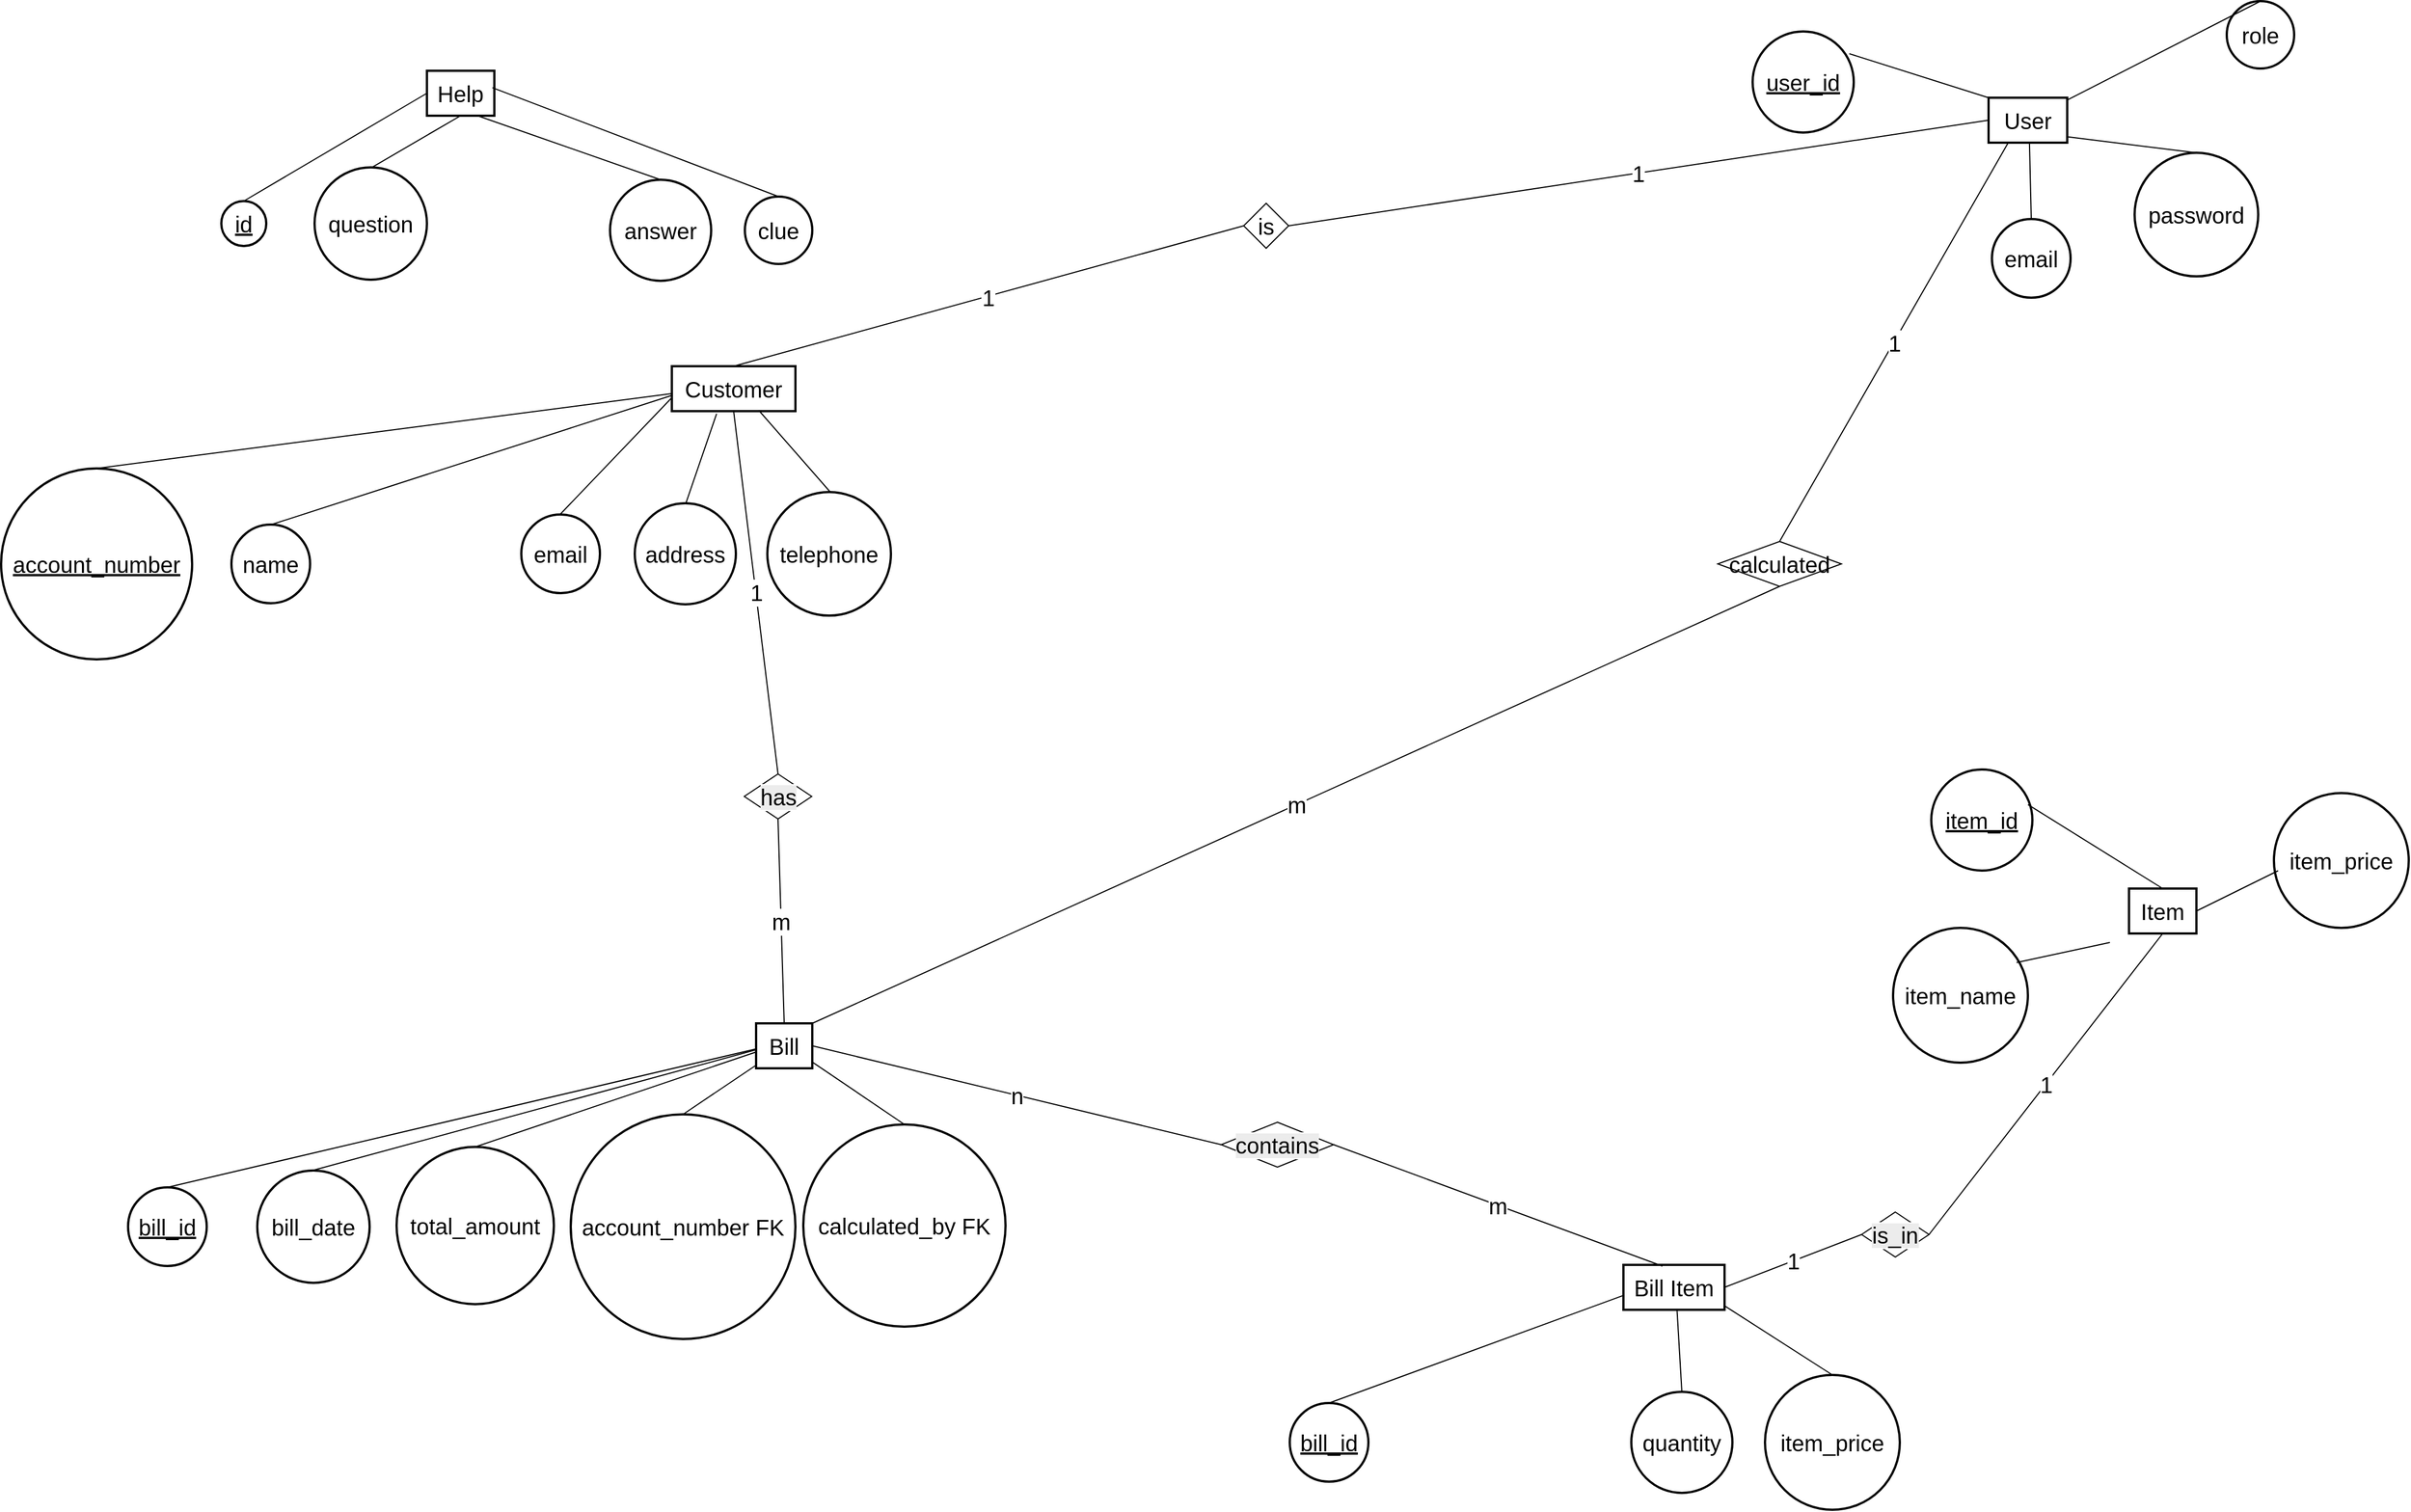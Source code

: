 <mxfile version="28.0.7" pages="4">
  <diagram id="wKfd2A_yz4hzKs8N8qcp" name="er">
    <mxGraphModel dx="2940" dy="1664" grid="1" gridSize="10" guides="1" tooltips="1" connect="1" arrows="1" fold="1" page="1" pageScale="1" pageWidth="2336" pageHeight="1654" math="0" shadow="0">
      <root>
        <mxCell id="0" />
        <mxCell id="1" parent="0" />
        <mxCell id="pS-5r-Skhq1tpL26T9QB-78" value="m" style="edgeStyle=none;shape=connector;rounded=0;orthogonalLoop=1;jettySize=auto;html=1;exitX=1;exitY=0;exitDx=0;exitDy=0;entryX=0.5;entryY=1;entryDx=0;entryDy=0;strokeColor=default;align=center;verticalAlign=middle;fontFamily=Helvetica;fontSize=20;fontColor=default;labelBackgroundColor=default;endArrow=none;endFill=0;" edge="1" parent="1" source="pS-5r-Skhq1tpL26T9QB-1" target="pS-5r-Skhq1tpL26T9QB-77">
          <mxGeometry relative="1" as="geometry" />
        </mxCell>
        <mxCell id="pS-5r-Skhq1tpL26T9QB-85" value="n" style="edgeStyle=none;shape=connector;rounded=0;orthogonalLoop=1;jettySize=auto;html=1;exitX=1;exitY=0.5;exitDx=0;exitDy=0;entryX=0;entryY=0.5;entryDx=0;entryDy=0;strokeColor=default;align=center;verticalAlign=middle;fontFamily=Helvetica;fontSize=20;fontColor=default;labelBackgroundColor=default;startArrow=none;endArrow=none;endFill=0;" edge="1" parent="1" source="pS-5r-Skhq1tpL26T9QB-1" target="pS-5r-Skhq1tpL26T9QB-84">
          <mxGeometry relative="1" as="geometry" />
        </mxCell>
        <mxCell id="pS-5r-Skhq1tpL26T9QB-1" value="Bill" style="whiteSpace=wrap;strokeWidth=2;fontSize=20;" vertex="1" parent="1">
          <mxGeometry x="696" y="962" width="50" height="40" as="geometry" />
        </mxCell>
        <mxCell id="pS-5r-Skhq1tpL26T9QB-88" value="1" style="edgeStyle=none;shape=connector;rounded=0;orthogonalLoop=1;jettySize=auto;html=1;exitX=1;exitY=0.5;exitDx=0;exitDy=0;entryX=0;entryY=0.5;entryDx=0;entryDy=0;strokeColor=default;align=center;verticalAlign=middle;fontFamily=Helvetica;fontSize=20;fontColor=default;labelBackgroundColor=default;startArrow=none;endArrow=none;endFill=0;" edge="1" parent="1" source="pS-5r-Skhq1tpL26T9QB-2" target="pS-5r-Skhq1tpL26T9QB-87">
          <mxGeometry relative="1" as="geometry">
            <mxPoint x="1667" y="1150" as="targetPoint" />
          </mxGeometry>
        </mxCell>
        <mxCell id="pS-5r-Skhq1tpL26T9QB-2" value="Bill Item" style="whiteSpace=wrap;strokeWidth=2;fontSize=20;" vertex="1" parent="1">
          <mxGeometry x="1468" y="1177" width="90" height="40" as="geometry" />
        </mxCell>
        <mxCell id="pS-5r-Skhq1tpL26T9QB-82" value="1" style="edgeStyle=none;shape=connector;rounded=0;orthogonalLoop=1;jettySize=auto;html=1;exitX=0.5;exitY=1;exitDx=0;exitDy=0;entryX=0.5;entryY=0;entryDx=0;entryDy=0;strokeColor=default;align=center;verticalAlign=middle;fontFamily=Helvetica;fontSize=20;fontColor=default;labelBackgroundColor=default;startArrow=none;endArrow=none;endFill=0;" edge="1" parent="1" source="pS-5r-Skhq1tpL26T9QB-3" target="pS-5r-Skhq1tpL26T9QB-81">
          <mxGeometry relative="1" as="geometry" />
        </mxCell>
        <mxCell id="pS-5r-Skhq1tpL26T9QB-3" value="Customer" style="whiteSpace=wrap;strokeWidth=2;fontSize=20;" vertex="1" parent="1">
          <mxGeometry x="621" y="377" width="110" height="40" as="geometry" />
        </mxCell>
        <mxCell id="pS-5r-Skhq1tpL26T9QB-4" value="Help" style="whiteSpace=wrap;strokeWidth=2;fontSize=20;" vertex="1" parent="1">
          <mxGeometry x="403" y="114" width="60" height="40" as="geometry" />
        </mxCell>
        <mxCell id="pS-5r-Skhq1tpL26T9QB-5" value="Item" style="whiteSpace=wrap;strokeWidth=2;fontSize=20;" vertex="1" parent="1">
          <mxGeometry x="1918" y="842" width="60" height="40" as="geometry" />
        </mxCell>
        <mxCell id="pS-5r-Skhq1tpL26T9QB-6" value="User" style="whiteSpace=wrap;strokeWidth=2;fontSize=20;" vertex="1" parent="1">
          <mxGeometry x="1793" y="138" width="70" height="40" as="geometry" />
        </mxCell>
        <mxCell id="pS-5r-Skhq1tpL26T9QB-7" value="bill_id" style="ellipse;aspect=fixed;strokeWidth=2;whiteSpace=wrap;fontStyle=4;fontSize=20;" vertex="1" parent="1">
          <mxGeometry x="137" y="1108" width="70" height="70" as="geometry" />
        </mxCell>
        <mxCell id="pS-5r-Skhq1tpL26T9QB-8" value="bill_date" style="ellipse;aspect=fixed;strokeWidth=2;whiteSpace=wrap;fontSize=20;" vertex="1" parent="1">
          <mxGeometry x="252" y="1093" width="100" height="100" as="geometry" />
        </mxCell>
        <mxCell id="pS-5r-Skhq1tpL26T9QB-9" value="total_amount" style="ellipse;aspect=fixed;strokeWidth=2;whiteSpace=wrap;fontSize=20;" vertex="1" parent="1">
          <mxGeometry x="376" y="1072" width="140" height="140" as="geometry" />
        </mxCell>
        <mxCell id="pS-5r-Skhq1tpL26T9QB-10" value="account_number FK" style="ellipse;aspect=fixed;strokeWidth=2;whiteSpace=wrap;fontSize=20;" vertex="1" parent="1">
          <mxGeometry x="531" y="1043" width="200" height="200" as="geometry" />
        </mxCell>
        <mxCell id="pS-5r-Skhq1tpL26T9QB-11" value="calculated_by FK" style="ellipse;aspect=fixed;strokeWidth=2;whiteSpace=wrap;fontSize=20;" vertex="1" parent="1">
          <mxGeometry x="738" y="1052" width="180" height="180" as="geometry" />
        </mxCell>
        <mxCell id="pS-5r-Skhq1tpL26T9QB-12" value="bill_id" style="ellipse;aspect=fixed;strokeWidth=2;whiteSpace=wrap;fontStyle=4;fontSize=20;" vertex="1" parent="1">
          <mxGeometry x="1171" y="1300" width="70" height="70" as="geometry" />
        </mxCell>
        <mxCell id="pS-5r-Skhq1tpL26T9QB-14" value="quantity" style="ellipse;aspect=fixed;strokeWidth=2;whiteSpace=wrap;fontSize=20;" vertex="1" parent="1">
          <mxGeometry x="1475" y="1290" width="90" height="90" as="geometry" />
        </mxCell>
        <mxCell id="pS-5r-Skhq1tpL26T9QB-15" value="item_price" style="ellipse;aspect=fixed;strokeWidth=2;whiteSpace=wrap;fontSize=20;" vertex="1" parent="1">
          <mxGeometry x="1594" y="1275" width="120" height="120" as="geometry" />
        </mxCell>
        <mxCell id="pS-5r-Skhq1tpL26T9QB-16" value="account_number" style="ellipse;aspect=fixed;strokeWidth=2;whiteSpace=wrap;fontStyle=4;fontSize=20;" vertex="1" parent="1">
          <mxGeometry x="24" y="468" width="170" height="170" as="geometry" />
        </mxCell>
        <mxCell id="pS-5r-Skhq1tpL26T9QB-17" value="name" style="ellipse;aspect=fixed;strokeWidth=2;whiteSpace=wrap;fontSize=20;" vertex="1" parent="1">
          <mxGeometry x="229" y="518" width="70" height="70" as="geometry" />
        </mxCell>
        <mxCell id="pS-5r-Skhq1tpL26T9QB-18" value="email" style="ellipse;aspect=fixed;strokeWidth=2;whiteSpace=wrap;fontSize=20;" vertex="1" parent="1">
          <mxGeometry x="487" y="509" width="70" height="70" as="geometry" />
        </mxCell>
        <mxCell id="pS-5r-Skhq1tpL26T9QB-19" value="address" style="ellipse;aspect=fixed;strokeWidth=2;whiteSpace=wrap;fontSize=20;" vertex="1" parent="1">
          <mxGeometry x="588" y="499" width="90" height="90" as="geometry" />
        </mxCell>
        <mxCell id="pS-5r-Skhq1tpL26T9QB-20" value="telephone" style="ellipse;aspect=fixed;strokeWidth=2;whiteSpace=wrap;fontSize=20;" vertex="1" parent="1">
          <mxGeometry x="706" y="489" width="110" height="110" as="geometry" />
        </mxCell>
        <mxCell id="pS-5r-Skhq1tpL26T9QB-22" value="id" style="ellipse;aspect=fixed;strokeWidth=2;whiteSpace=wrap;fontStyle=4;fontSize=20;" vertex="1" parent="1">
          <mxGeometry x="220" y="230" width="40" height="40" as="geometry" />
        </mxCell>
        <mxCell id="pS-5r-Skhq1tpL26T9QB-23" value="question" style="ellipse;aspect=fixed;strokeWidth=2;whiteSpace=wrap;fontSize=20;" vertex="1" parent="1">
          <mxGeometry x="303" y="200" width="100" height="100" as="geometry" />
        </mxCell>
        <mxCell id="pS-5r-Skhq1tpL26T9QB-24" value="answer" style="ellipse;aspect=fixed;strokeWidth=2;whiteSpace=wrap;fontSize=20;" vertex="1" parent="1">
          <mxGeometry x="566" y="211" width="90" height="90" as="geometry" />
        </mxCell>
        <mxCell id="pS-5r-Skhq1tpL26T9QB-25" value="clue" style="ellipse;aspect=fixed;strokeWidth=2;whiteSpace=wrap;fontSize=20;" vertex="1" parent="1">
          <mxGeometry x="686" y="226" width="60" height="60" as="geometry" />
        </mxCell>
        <mxCell id="pS-5r-Skhq1tpL26T9QB-26" value="item_id" style="ellipse;aspect=fixed;strokeWidth=2;whiteSpace=wrap;fontStyle=4;fontSize=20;" vertex="1" parent="1">
          <mxGeometry x="1742" y="736" width="90" height="90" as="geometry" />
        </mxCell>
        <mxCell id="pS-5r-Skhq1tpL26T9QB-27" value="item_name" style="ellipse;aspect=fixed;strokeWidth=2;whiteSpace=wrap;fontSize=20;" vertex="1" parent="1">
          <mxGeometry x="1708" y="877" width="120" height="120" as="geometry" />
        </mxCell>
        <mxCell id="pS-5r-Skhq1tpL26T9QB-28" value="item_price" style="ellipse;aspect=fixed;strokeWidth=2;whiteSpace=wrap;fontSize=20;" vertex="1" parent="1">
          <mxGeometry x="2047" y="757" width="120" height="120" as="geometry" />
        </mxCell>
        <mxCell id="pS-5r-Skhq1tpL26T9QB-29" value="user_id" style="ellipse;aspect=fixed;strokeWidth=2;whiteSpace=wrap;fontStyle=4;fontSize=20;" vertex="1" parent="1">
          <mxGeometry x="1583" y="79" width="90" height="90" as="geometry" />
        </mxCell>
        <mxCell id="pS-5r-Skhq1tpL26T9QB-30" value="email" style="ellipse;aspect=fixed;strokeWidth=2;whiteSpace=wrap;fontSize=20;" vertex="1" parent="1">
          <mxGeometry x="1796" y="246" width="70" height="70" as="geometry" />
        </mxCell>
        <mxCell id="pS-5r-Skhq1tpL26T9QB-31" value="password" style="ellipse;aspect=fixed;strokeWidth=2;whiteSpace=wrap;fontSize=20;" vertex="1" parent="1">
          <mxGeometry x="1923" y="187" width="110" height="110" as="geometry" />
        </mxCell>
        <mxCell id="pS-5r-Skhq1tpL26T9QB-32" value="role" style="ellipse;aspect=fixed;strokeWidth=2;whiteSpace=wrap;fontSize=20;" vertex="1" parent="1">
          <mxGeometry x="2005" y="52" width="60" height="60" as="geometry" />
        </mxCell>
        <mxCell id="pS-5r-Skhq1tpL26T9QB-38" value="" style="startArrow=none;endArrow=none;exitX=-0.01;exitY=0.57;entryX=0.5;entryY=0;rounded=0;endFill=0;fontSize=20;" edge="1" parent="1" source="pS-5r-Skhq1tpL26T9QB-1" target="pS-5r-Skhq1tpL26T9QB-7">
          <mxGeometry relative="1" as="geometry" />
        </mxCell>
        <mxCell id="pS-5r-Skhq1tpL26T9QB-39" value="" style="startArrow=none;endArrow=none;exitX=-0.01;exitY=0.59;entryX=0.49;entryY=0;rounded=0;endFill=0;fontSize=20;" edge="1" parent="1" source="pS-5r-Skhq1tpL26T9QB-1" target="pS-5r-Skhq1tpL26T9QB-8">
          <mxGeometry relative="1" as="geometry" />
        </mxCell>
        <mxCell id="pS-5r-Skhq1tpL26T9QB-40" value="" style="startArrow=none;endArrow=none;exitX=-0.01;exitY=0.64;entryX=0.5;entryY=0;rounded=0;endFill=0;fontSize=20;" edge="1" parent="1" source="pS-5r-Skhq1tpL26T9QB-1" target="pS-5r-Skhq1tpL26T9QB-9">
          <mxGeometry relative="1" as="geometry" />
        </mxCell>
        <mxCell id="pS-5r-Skhq1tpL26T9QB-41" value="" style="startArrow=none;endArrow=none;exitX=-0.01;exitY=0.94;entryX=0.5;entryY=0;rounded=0;endFill=0;fontSize=20;" edge="1" parent="1" source="pS-5r-Skhq1tpL26T9QB-1" target="pS-5r-Skhq1tpL26T9QB-10">
          <mxGeometry relative="1" as="geometry" />
        </mxCell>
        <mxCell id="pS-5r-Skhq1tpL26T9QB-42" value="" style="startArrow=none;endArrow=none;exitX=1;exitY=0.86;entryX=0.5;entryY=0;rounded=0;endFill=0;fontSize=20;" edge="1" parent="1" source="pS-5r-Skhq1tpL26T9QB-1" target="pS-5r-Skhq1tpL26T9QB-11">
          <mxGeometry relative="1" as="geometry" />
        </mxCell>
        <mxCell id="pS-5r-Skhq1tpL26T9QB-43" value="" style="startArrow=none;endArrow=none;exitX=0;exitY=0.68;entryX=0.5;entryY=0;rounded=0;endFill=0;fontSize=20;" edge="1" parent="1" source="pS-5r-Skhq1tpL26T9QB-2" target="pS-5r-Skhq1tpL26T9QB-12">
          <mxGeometry relative="1" as="geometry" />
        </mxCell>
        <mxCell id="pS-5r-Skhq1tpL26T9QB-45" value="" style="startArrow=none;endArrow=none;exitX=0.53;exitY=1;entryX=0.5;entryY=0;rounded=0;endFill=0;fontSize=20;" edge="1" parent="1" source="pS-5r-Skhq1tpL26T9QB-2" target="pS-5r-Skhq1tpL26T9QB-14">
          <mxGeometry relative="1" as="geometry" />
        </mxCell>
        <mxCell id="pS-5r-Skhq1tpL26T9QB-46" value="" style="startArrow=none;endArrow=none;exitX=1;exitY=0.91;entryX=0.5;entryY=0;rounded=0;endFill=0;fontSize=20;" edge="1" parent="1" source="pS-5r-Skhq1tpL26T9QB-2" target="pS-5r-Skhq1tpL26T9QB-15">
          <mxGeometry relative="1" as="geometry" />
        </mxCell>
        <mxCell id="pS-5r-Skhq1tpL26T9QB-47" value="" style="startArrow=none;endArrow=none;exitX=0;exitY=0.61;entryX=0.5;entryY=0;rounded=0;endFill=0;fontSize=20;" edge="1" parent="1" source="pS-5r-Skhq1tpL26T9QB-3" target="pS-5r-Skhq1tpL26T9QB-16">
          <mxGeometry relative="1" as="geometry" />
        </mxCell>
        <mxCell id="pS-5r-Skhq1tpL26T9QB-48" value="" style="startArrow=none;endArrow=none;exitX=0;exitY=0.65;entryX=0.51;entryY=-0.01;rounded=0;endFill=0;fontSize=20;" edge="1" parent="1" source="pS-5r-Skhq1tpL26T9QB-3" target="pS-5r-Skhq1tpL26T9QB-17">
          <mxGeometry relative="1" as="geometry" />
        </mxCell>
        <mxCell id="pS-5r-Skhq1tpL26T9QB-49" value="" style="startArrow=none;endArrow=none;exitX=0;exitY=0.7;entryX=0.49;entryY=0.01;rounded=0;endFill=0;fontSize=20;" edge="1" parent="1" source="pS-5r-Skhq1tpL26T9QB-3" target="pS-5r-Skhq1tpL26T9QB-18">
          <mxGeometry relative="1" as="geometry" />
        </mxCell>
        <mxCell id="pS-5r-Skhq1tpL26T9QB-50" value="" style="startArrow=none;endArrow=none;exitX=0.362;exitY=1.059;entryX=0.51;entryY=0;rounded=0;endFill=0;exitDx=0;exitDy=0;exitPerimeter=0;fontSize=20;" edge="1" parent="1" source="pS-5r-Skhq1tpL26T9QB-3" target="pS-5r-Skhq1tpL26T9QB-19">
          <mxGeometry relative="1" as="geometry" />
        </mxCell>
        <mxCell id="pS-5r-Skhq1tpL26T9QB-51" value="" style="startArrow=none;endArrow=none;exitX=0.702;exitY=0.978;entryX=0.51;entryY=0;rounded=0;endFill=0;exitDx=0;exitDy=0;exitPerimeter=0;fontSize=20;" edge="1" parent="1" source="pS-5r-Skhq1tpL26T9QB-3" target="pS-5r-Skhq1tpL26T9QB-20">
          <mxGeometry relative="1" as="geometry" />
        </mxCell>
        <mxCell id="pS-5r-Skhq1tpL26T9QB-53" value="" style="startArrow=none;endArrow=none;exitX=0;exitY=0.5;entryX=0.5;entryY=0.01;rounded=0;endFill=0;exitDx=0;exitDy=0;fontSize=20;" edge="1" parent="1" source="pS-5r-Skhq1tpL26T9QB-4" target="pS-5r-Skhq1tpL26T9QB-22">
          <mxGeometry relative="1" as="geometry" />
        </mxCell>
        <mxCell id="pS-5r-Skhq1tpL26T9QB-54" value="" style="startArrow=none;endArrow=none;exitX=0.5;exitY=1;entryX=0.51;entryY=0;rounded=0;endFill=0;exitDx=0;exitDy=0;fontSize=20;" edge="1" parent="1" source="pS-5r-Skhq1tpL26T9QB-4" target="pS-5r-Skhq1tpL26T9QB-23">
          <mxGeometry relative="1" as="geometry" />
        </mxCell>
        <mxCell id="pS-5r-Skhq1tpL26T9QB-55" value="" style="startArrow=none;endArrow=none;exitX=0.75;exitY=1;entryX=0.5;entryY=0;rounded=0;endFill=0;exitDx=0;exitDy=0;fontSize=20;" edge="1" parent="1" source="pS-5r-Skhq1tpL26T9QB-4" target="pS-5r-Skhq1tpL26T9QB-24">
          <mxGeometry relative="1" as="geometry" />
        </mxCell>
        <mxCell id="pS-5r-Skhq1tpL26T9QB-56" value="" style="startArrow=none;endArrow=none;exitX=0.971;exitY=0.377;entryX=0.5;entryY=0.01;rounded=0;endFill=0;exitDx=0;exitDy=0;exitPerimeter=0;fontSize=20;" edge="1" parent="1" source="pS-5r-Skhq1tpL26T9QB-4" target="pS-5r-Skhq1tpL26T9QB-25">
          <mxGeometry relative="1" as="geometry" />
        </mxCell>
        <mxCell id="pS-5r-Skhq1tpL26T9QB-57" value="" style="startArrow=none;endArrow=none;exitX=0.5;exitY=0;entryX=0.957;entryY=0.348;rounded=0;endFill=0;entryDx=0;entryDy=0;entryPerimeter=0;exitDx=0;exitDy=0;fontSize=20;" edge="1" parent="1" source="pS-5r-Skhq1tpL26T9QB-5" target="pS-5r-Skhq1tpL26T9QB-26">
          <mxGeometry relative="1" as="geometry" />
        </mxCell>
        <mxCell id="pS-5r-Skhq1tpL26T9QB-58" value="" style="startArrow=none;endArrow=none;entryX=0.916;entryY=0.257;rounded=0;endFill=0;entryDx=0;entryDy=0;entryPerimeter=0;fontSize=20;" edge="1" parent="1" target="pS-5r-Skhq1tpL26T9QB-27">
          <mxGeometry relative="1" as="geometry">
            <mxPoint x="1901" y="890" as="sourcePoint" />
          </mxGeometry>
        </mxCell>
        <mxCell id="pS-5r-Skhq1tpL26T9QB-59" value="" style="startArrow=none;endArrow=none;exitX=1;exitY=0.5;entryX=0.031;entryY=0.576;rounded=0;endFill=0;exitDx=0;exitDy=0;entryDx=0;entryDy=0;entryPerimeter=0;fontSize=20;" edge="1" parent="1" source="pS-5r-Skhq1tpL26T9QB-5" target="pS-5r-Skhq1tpL26T9QB-28">
          <mxGeometry relative="1" as="geometry" />
        </mxCell>
        <mxCell id="pS-5r-Skhq1tpL26T9QB-60" value="" style="startArrow=none;endArrow=none;exitX=0;exitY=0;entryX=0.956;entryY=0.22;rounded=0;endFill=0;entryDx=0;entryDy=0;entryPerimeter=0;exitDx=0;exitDy=0;fontSize=20;" edge="1" parent="1" source="pS-5r-Skhq1tpL26T9QB-6" target="pS-5r-Skhq1tpL26T9QB-29">
          <mxGeometry relative="1" as="geometry" />
        </mxCell>
        <mxCell id="pS-5r-Skhq1tpL26T9QB-61" value="" style="startArrow=none;endArrow=none;exitX=0.52;exitY=1;entryX=0.5;entryY=-0.01;rounded=0;endFill=0;fontSize=20;" edge="1" parent="1" source="pS-5r-Skhq1tpL26T9QB-6" target="pS-5r-Skhq1tpL26T9QB-30">
          <mxGeometry relative="1" as="geometry" />
        </mxCell>
        <mxCell id="pS-5r-Skhq1tpL26T9QB-62" value="" style="startArrow=none;endArrow=none;exitX=1;exitY=0.87;entryX=0.5;entryY=-0.01;rounded=0;endFill=0;fontSize=20;" edge="1" parent="1" source="pS-5r-Skhq1tpL26T9QB-6" target="pS-5r-Skhq1tpL26T9QB-31">
          <mxGeometry relative="1" as="geometry" />
        </mxCell>
        <mxCell id="pS-5r-Skhq1tpL26T9QB-63" value="" style="startArrow=none;endArrow=none;entryX=0.5;entryY=0.01;rounded=0;endFill=0;fontSize=20;" edge="1" parent="1" source="pS-5r-Skhq1tpL26T9QB-6" target="pS-5r-Skhq1tpL26T9QB-32">
          <mxGeometry relative="1" as="geometry" />
        </mxCell>
        <mxCell id="pS-5r-Skhq1tpL26T9QB-67" value="1" style="curved=1;startArrow=none;endArrow=none;exitX=0;exitY=0.5;entryX=0.5;entryY=0;rounded=0;exitDx=0;exitDy=0;fontSize=20;" edge="1" parent="1" source="pS-5r-Skhq1tpL26T9QB-75" target="pS-5r-Skhq1tpL26T9QB-3">
          <mxGeometry relative="1" as="geometry">
            <Array as="points" />
            <mxPoint x="1065" y="459" as="sourcePoint" />
          </mxGeometry>
        </mxCell>
        <mxCell id="pS-5r-Skhq1tpL26T9QB-80" value="1" style="edgeStyle=none;shape=connector;rounded=0;orthogonalLoop=1;jettySize=auto;html=1;exitX=1;exitY=0.5;exitDx=0;exitDy=0;entryX=0;entryY=0.5;entryDx=0;entryDy=0;strokeColor=default;align=center;verticalAlign=middle;fontFamily=Helvetica;fontSize=20;fontColor=default;labelBackgroundColor=default;endArrow=none;endFill=0;" edge="1" parent="1" source="pS-5r-Skhq1tpL26T9QB-75" target="pS-5r-Skhq1tpL26T9QB-6">
          <mxGeometry relative="1" as="geometry" />
        </mxCell>
        <mxCell id="pS-5r-Skhq1tpL26T9QB-75" value="is" style="rhombus;whiteSpace=wrap;html=1;fontSize=20;" vertex="1" parent="1">
          <mxGeometry x="1130" y="232" width="40" height="40" as="geometry" />
        </mxCell>
        <mxCell id="pS-5r-Skhq1tpL26T9QB-79" value="1" style="edgeStyle=none;shape=connector;rounded=0;orthogonalLoop=1;jettySize=auto;html=1;exitX=0.5;exitY=0;exitDx=0;exitDy=0;entryX=0.25;entryY=1;entryDx=0;entryDy=0;strokeColor=default;align=center;verticalAlign=middle;fontFamily=Helvetica;fontSize=20;fontColor=default;labelBackgroundColor=default;endArrow=none;endFill=0;" edge="1" parent="1" source="pS-5r-Skhq1tpL26T9QB-77" target="pS-5r-Skhq1tpL26T9QB-6">
          <mxGeometry relative="1" as="geometry" />
        </mxCell>
        <mxCell id="pS-5r-Skhq1tpL26T9QB-77" value="calculated" style="rhombus;whiteSpace=wrap;html=1;fontSize=20;" vertex="1" parent="1">
          <mxGeometry x="1552" y="533" width="110" height="40" as="geometry" />
        </mxCell>
        <mxCell id="pS-5r-Skhq1tpL26T9QB-81" value="&lt;span style=&quot;background-color: rgb(236, 236, 236);&quot;&gt;has&lt;/span&gt;" style="rhombus;whiteSpace=wrap;html=1;fontFamily=Helvetica;fontSize=20;fontColor=default;labelBackgroundColor=default;" vertex="1" parent="1">
          <mxGeometry x="685.5" y="740" width="60" height="40" as="geometry" />
        </mxCell>
        <mxCell id="pS-5r-Skhq1tpL26T9QB-83" value="m" style="edgeStyle=none;shape=connector;rounded=0;orthogonalLoop=1;jettySize=auto;html=1;exitX=0.5;exitY=1;exitDx=0;exitDy=0;strokeColor=default;align=center;verticalAlign=middle;fontFamily=Helvetica;fontSize=20;fontColor=default;labelBackgroundColor=default;startArrow=none;endArrow=none;endFill=0;entryX=0.5;entryY=0;entryDx=0;entryDy=0;" edge="1" parent="1" source="pS-5r-Skhq1tpL26T9QB-81" target="pS-5r-Skhq1tpL26T9QB-1">
          <mxGeometry relative="1" as="geometry">
            <mxPoint x="1379" y="950" as="targetPoint" />
          </mxGeometry>
        </mxCell>
        <mxCell id="pS-5r-Skhq1tpL26T9QB-84" value="&lt;span style=&quot;background-color: rgb(236, 236, 236);&quot;&gt;contains&lt;/span&gt;" style="rhombus;whiteSpace=wrap;html=1;fontFamily=Helvetica;fontSize=20;fontColor=default;labelBackgroundColor=default;" vertex="1" parent="1">
          <mxGeometry x="1110" y="1050" width="100" height="40" as="geometry" />
        </mxCell>
        <mxCell id="pS-5r-Skhq1tpL26T9QB-86" value="m" style="edgeStyle=none;shape=connector;rounded=0;orthogonalLoop=1;jettySize=auto;html=1;exitX=1;exitY=0.5;exitDx=0;exitDy=0;entryX=0.386;entryY=0.028;entryDx=0;entryDy=0;entryPerimeter=0;strokeColor=default;align=center;verticalAlign=middle;fontFamily=Helvetica;fontSize=20;fontColor=default;labelBackgroundColor=default;startArrow=none;endArrow=none;endFill=0;" edge="1" parent="1" source="pS-5r-Skhq1tpL26T9QB-84" target="pS-5r-Skhq1tpL26T9QB-2">
          <mxGeometry relative="1" as="geometry" />
        </mxCell>
        <mxCell id="pS-5r-Skhq1tpL26T9QB-89" value="1" style="edgeStyle=none;shape=connector;rounded=0;orthogonalLoop=1;jettySize=auto;html=1;exitX=1;exitY=0.5;exitDx=0;exitDy=0;entryX=0.5;entryY=1;entryDx=0;entryDy=0;strokeColor=default;align=center;verticalAlign=middle;fontFamily=Helvetica;fontSize=20;fontColor=default;labelBackgroundColor=default;startArrow=none;endArrow=none;endFill=0;" edge="1" parent="1" source="pS-5r-Skhq1tpL26T9QB-87" target="pS-5r-Skhq1tpL26T9QB-5">
          <mxGeometry relative="1" as="geometry" />
        </mxCell>
        <mxCell id="pS-5r-Skhq1tpL26T9QB-87" value="&lt;span style=&quot;background-color: rgb(236, 236, 236);&quot;&gt;is_in&lt;/span&gt;" style="rhombus;whiteSpace=wrap;html=1;fontFamily=Helvetica;fontSize=20;fontColor=default;labelBackgroundColor=default;" vertex="1" parent="1">
          <mxGeometry x="1680" y="1130" width="60" height="40" as="geometry" />
        </mxCell>
      </root>
    </mxGraphModel>
  </diagram>
  <diagram id="jQYwlvMMSCY1NcK8YP1v" name="class">
    <mxGraphModel dx="2450" dy="1387" grid="1" gridSize="10" guides="1" tooltips="1" connect="1" arrows="1" fold="1" page="1" pageScale="1" pageWidth="2336" pageHeight="1654" math="0" shadow="0">
      <root>
        <mxCell id="0" />
        <mxCell id="1" parent="0" />
        <mxCell id="R7QKlzEL6FiSknRqJ6hg-1" value="Bill" style="swimlane;fontStyle=1;align=center;verticalAlign=top;childLayout=stackLayout;horizontal=1;startSize=32;horizontalStack=0;resizeParent=1;resizeParentMax=0;resizeLast=0;collapsible=0;marginBottom=0;fontSize=20;" vertex="1" parent="1">
          <mxGeometry x="820" y="880" width="260" height="272" as="geometry" />
        </mxCell>
        <mxCell id="R7QKlzEL6FiSknRqJ6hg-2" value="+int bill_id" style="text;strokeColor=none;fillColor=none;align=left;verticalAlign=top;spacingLeft=4;spacingRight=4;overflow=hidden;rotatable=0;points=[[0,0.5],[1,0.5]];portConstraint=eastwest;fontSize=20;" vertex="1" parent="R7QKlzEL6FiSknRqJ6hg-1">
          <mxGeometry y="32" width="260" height="40" as="geometry" />
        </mxCell>
        <mxCell id="R7QKlzEL6FiSknRqJ6hg-3" value="+date bill_date" style="text;strokeColor=none;fillColor=none;align=left;verticalAlign=top;spacingLeft=4;spacingRight=4;overflow=hidden;rotatable=0;points=[[0,0.5],[1,0.5]];portConstraint=eastwest;fontSize=20;" vertex="1" parent="R7QKlzEL6FiSknRqJ6hg-1">
          <mxGeometry y="72" width="260" height="40" as="geometry" />
        </mxCell>
        <mxCell id="R7QKlzEL6FiSknRqJ6hg-4" value="+decimal total_amount" style="text;strokeColor=none;fillColor=none;align=left;verticalAlign=top;spacingLeft=4;spacingRight=4;overflow=hidden;rotatable=0;points=[[0,0.5],[1,0.5]];portConstraint=eastwest;fontSize=20;" vertex="1" parent="R7QKlzEL6FiSknRqJ6hg-1">
          <mxGeometry y="112" width="260" height="40" as="geometry" />
        </mxCell>
        <mxCell id="R7QKlzEL6FiSknRqJ6hg-5" value="+varchar account_number" style="text;strokeColor=none;fillColor=none;align=left;verticalAlign=top;spacingLeft=4;spacingRight=4;overflow=hidden;rotatable=0;points=[[0,0.5],[1,0.5]];portConstraint=eastwest;fontSize=20;" vertex="1" parent="R7QKlzEL6FiSknRqJ6hg-1">
          <mxGeometry y="152" width="260" height="40" as="geometry" />
        </mxCell>
        <mxCell id="R7QKlzEL6FiSknRqJ6hg-6" value="+int calculated_by" style="text;strokeColor=none;fillColor=none;align=left;verticalAlign=top;spacingLeft=4;spacingRight=4;overflow=hidden;rotatable=0;points=[[0,0.5],[1,0.5]];portConstraint=eastwest;fontSize=20;" vertex="1" parent="R7QKlzEL6FiSknRqJ6hg-1">
          <mxGeometry y="192" width="260" height="40" as="geometry" />
        </mxCell>
        <mxCell id="R7QKlzEL6FiSknRqJ6hg-7" style="line;strokeWidth=1;fillColor=none;align=left;verticalAlign=middle;spacingTop=-1;spacingLeft=3;spacingRight=3;rotatable=0;labelPosition=right;points=[];portConstraint=eastwest;strokeColor=inherit;fontSize=20;" vertex="1" parent="R7QKlzEL6FiSknRqJ6hg-1">
          <mxGeometry y="232" width="260" height="40" as="geometry" />
        </mxCell>
        <mxCell id="R7QKlzEL6FiSknRqJ6hg-8" value="BillItem" style="swimlane;fontStyle=1;align=center;verticalAlign=top;childLayout=stackLayout;horizontal=1;startSize=33.455;horizontalStack=0;resizeParent=1;resizeParentMax=0;resizeLast=0;collapsible=0;marginBottom=0;fontSize=20;" vertex="1" parent="1">
          <mxGeometry x="1240" y="1310" width="200" height="233.455" as="geometry" />
        </mxCell>
        <mxCell id="R7QKlzEL6FiSknRqJ6hg-9" value="+varchar bill_id" style="text;strokeColor=none;fillColor=none;align=left;verticalAlign=top;spacingLeft=4;spacingRight=4;overflow=hidden;rotatable=0;points=[[0,0.5],[1,0.5]];portConstraint=eastwest;fontSize=20;" vertex="1" parent="R7QKlzEL6FiSknRqJ6hg-8">
          <mxGeometry y="33.455" width="200" height="40" as="geometry" />
        </mxCell>
        <mxCell id="R7QKlzEL6FiSknRqJ6hg-10" value="+varchar item_id" style="text;strokeColor=none;fillColor=none;align=left;verticalAlign=top;spacingLeft=4;spacingRight=4;overflow=hidden;rotatable=0;points=[[0,0.5],[1,0.5]];portConstraint=eastwest;fontSize=20;" vertex="1" parent="R7QKlzEL6FiSknRqJ6hg-8">
          <mxGeometry y="73.455" width="200" height="40" as="geometry" />
        </mxCell>
        <mxCell id="R7QKlzEL6FiSknRqJ6hg-11" value="+int quantity" style="text;strokeColor=none;fillColor=none;align=left;verticalAlign=top;spacingLeft=4;spacingRight=4;overflow=hidden;rotatable=0;points=[[0,0.5],[1,0.5]];portConstraint=eastwest;fontSize=20;" vertex="1" parent="R7QKlzEL6FiSknRqJ6hg-8">
          <mxGeometry y="113.455" width="200" height="40" as="geometry" />
        </mxCell>
        <mxCell id="R7QKlzEL6FiSknRqJ6hg-12" value="+double item_price" style="text;strokeColor=none;fillColor=none;align=left;verticalAlign=top;spacingLeft=4;spacingRight=4;overflow=hidden;rotatable=0;points=[[0,0.5],[1,0.5]];portConstraint=eastwest;fontSize=20;" vertex="1" parent="R7QKlzEL6FiSknRqJ6hg-8">
          <mxGeometry y="153.455" width="200" height="40" as="geometry" />
        </mxCell>
        <mxCell id="R7QKlzEL6FiSknRqJ6hg-13" style="line;strokeWidth=1;fillColor=none;align=left;verticalAlign=middle;spacingTop=-1;spacingLeft=3;spacingRight=3;rotatable=0;labelPosition=right;points=[];portConstraint=eastwest;strokeColor=inherit;fontSize=20;" vertex="1" parent="R7QKlzEL6FiSknRqJ6hg-8">
          <mxGeometry y="193.455" width="200" height="40" as="geometry" />
        </mxCell>
        <mxCell id="R7QKlzEL6FiSknRqJ6hg-14" value="Customer" style="swimlane;fontStyle=1;align=center;verticalAlign=top;childLayout=stackLayout;horizontal=1;startSize=30.933;horizontalStack=0;resizeParent=1;resizeParentMax=0;resizeLast=0;collapsible=0;marginBottom=0;fontSize=20;" vertex="1" parent="1">
          <mxGeometry x="560" y="460" width="212" height="310.933" as="geometry" />
        </mxCell>
        <mxCell id="R7QKlzEL6FiSknRqJ6hg-15" value="+int account_number" style="text;strokeColor=none;fillColor=none;align=left;verticalAlign=top;spacingLeft=4;spacingRight=4;overflow=hidden;rotatable=0;points=[[0,0.5],[1,0.5]];portConstraint=eastwest;fontSize=20;" vertex="1" parent="R7QKlzEL6FiSknRqJ6hg-14">
          <mxGeometry y="30.933" width="212" height="40" as="geometry" />
        </mxCell>
        <mxCell id="R7QKlzEL6FiSknRqJ6hg-16" value="+varchar name" style="text;strokeColor=none;fillColor=none;align=left;verticalAlign=top;spacingLeft=4;spacingRight=4;overflow=hidden;rotatable=0;points=[[0,0.5],[1,0.5]];portConstraint=eastwest;fontSize=20;" vertex="1" parent="R7QKlzEL6FiSknRqJ6hg-14">
          <mxGeometry y="70.933" width="212" height="40" as="geometry" />
        </mxCell>
        <mxCell id="R7QKlzEL6FiSknRqJ6hg-17" value="+varchar email" style="text;strokeColor=none;fillColor=none;align=left;verticalAlign=top;spacingLeft=4;spacingRight=4;overflow=hidden;rotatable=0;points=[[0,0.5],[1,0.5]];portConstraint=eastwest;fontSize=20;" vertex="1" parent="R7QKlzEL6FiSknRqJ6hg-14">
          <mxGeometry y="110.933" width="212" height="40" as="geometry" />
        </mxCell>
        <mxCell id="R7QKlzEL6FiSknRqJ6hg-18" value="+text address" style="text;strokeColor=none;fillColor=none;align=left;verticalAlign=top;spacingLeft=4;spacingRight=4;overflow=hidden;rotatable=0;points=[[0,0.5],[1,0.5]];portConstraint=eastwest;fontSize=20;" vertex="1" parent="R7QKlzEL6FiSknRqJ6hg-14">
          <mxGeometry y="150.933" width="212" height="40" as="geometry" />
        </mxCell>
        <mxCell id="R7QKlzEL6FiSknRqJ6hg-19" value="+varchar telephone" style="text;strokeColor=none;fillColor=none;align=left;verticalAlign=top;spacingLeft=4;spacingRight=4;overflow=hidden;rotatable=0;points=[[0,0.5],[1,0.5]];portConstraint=eastwest;fontSize=20;" vertex="1" parent="R7QKlzEL6FiSknRqJ6hg-14">
          <mxGeometry y="190.933" width="212" height="40" as="geometry" />
        </mxCell>
        <mxCell id="R7QKlzEL6FiSknRqJ6hg-20" value="+int user_id" style="text;strokeColor=none;fillColor=none;align=left;verticalAlign=top;spacingLeft=4;spacingRight=4;overflow=hidden;rotatable=0;points=[[0,0.5],[1,0.5]];portConstraint=eastwest;fontSize=20;" vertex="1" parent="R7QKlzEL6FiSknRqJ6hg-14">
          <mxGeometry y="230.933" width="212" height="40" as="geometry" />
        </mxCell>
        <mxCell id="R7QKlzEL6FiSknRqJ6hg-21" style="line;strokeWidth=1;fillColor=none;align=left;verticalAlign=middle;spacingTop=-1;spacingLeft=3;spacingRight=3;rotatable=0;labelPosition=right;points=[];portConstraint=eastwest;strokeColor=inherit;fontSize=20;" vertex="1" parent="R7QKlzEL6FiSknRqJ6hg-14">
          <mxGeometry y="270.933" width="212" height="40" as="geometry" />
        </mxCell>
        <mxCell id="R7QKlzEL6FiSknRqJ6hg-22" value="Help" style="swimlane;fontStyle=1;align=center;verticalAlign=top;childLayout=stackLayout;horizontal=1;startSize=33.455;horizontalStack=0;resizeParent=1;resizeParentMax=0;resizeLast=0;collapsible=0;marginBottom=0;fontSize=20;" vertex="1" parent="1">
          <mxGeometry x="480" y="120" width="190" height="233.455" as="geometry" />
        </mxCell>
        <mxCell id="R7QKlzEL6FiSknRqJ6hg-23" value="+int id" style="text;strokeColor=none;fillColor=none;align=left;verticalAlign=top;spacingLeft=4;spacingRight=4;overflow=hidden;rotatable=0;points=[[0,0.5],[1,0.5]];portConstraint=eastwest;fontSize=20;" vertex="1" parent="R7QKlzEL6FiSknRqJ6hg-22">
          <mxGeometry y="33.455" width="190" height="40" as="geometry" />
        </mxCell>
        <mxCell id="R7QKlzEL6FiSknRqJ6hg-24" value="+varchar question" style="text;strokeColor=none;fillColor=none;align=left;verticalAlign=top;spacingLeft=4;spacingRight=4;overflow=hidden;rotatable=0;points=[[0,0.5],[1,0.5]];portConstraint=eastwest;fontSize=20;" vertex="1" parent="R7QKlzEL6FiSknRqJ6hg-22">
          <mxGeometry y="73.455" width="190" height="40" as="geometry" />
        </mxCell>
        <mxCell id="R7QKlzEL6FiSknRqJ6hg-25" value="+text answer" style="text;strokeColor=none;fillColor=none;align=left;verticalAlign=top;spacingLeft=4;spacingRight=4;overflow=hidden;rotatable=0;points=[[0,0.5],[1,0.5]];portConstraint=eastwest;fontSize=20;" vertex="1" parent="R7QKlzEL6FiSknRqJ6hg-22">
          <mxGeometry y="113.455" width="190" height="40" as="geometry" />
        </mxCell>
        <mxCell id="R7QKlzEL6FiSknRqJ6hg-26" value="+varchar clue" style="text;strokeColor=none;fillColor=none;align=left;verticalAlign=top;spacingLeft=4;spacingRight=4;overflow=hidden;rotatable=0;points=[[0,0.5],[1,0.5]];portConstraint=eastwest;fontSize=20;" vertex="1" parent="R7QKlzEL6FiSknRqJ6hg-22">
          <mxGeometry y="153.455" width="190" height="40" as="geometry" />
        </mxCell>
        <mxCell id="R7QKlzEL6FiSknRqJ6hg-27" style="line;strokeWidth=1;fillColor=none;align=left;verticalAlign=middle;spacingTop=-1;spacingLeft=3;spacingRight=3;rotatable=0;labelPosition=right;points=[];portConstraint=eastwest;strokeColor=inherit;fontSize=20;" vertex="1" parent="R7QKlzEL6FiSknRqJ6hg-22">
          <mxGeometry y="193.455" width="190" height="40" as="geometry" />
        </mxCell>
        <mxCell id="R7QKlzEL6FiSknRqJ6hg-28" value="Item" style="swimlane;fontStyle=1;align=center;verticalAlign=top;childLayout=stackLayout;horizontal=1;startSize=35.556;horizontalStack=0;resizeParent=1;resizeParentMax=0;resizeLast=0;collapsible=0;marginBottom=0;fontSize=20;" vertex="1" parent="1">
          <mxGeometry x="1530" y="810" width="210" height="195.556" as="geometry" />
        </mxCell>
        <mxCell id="R7QKlzEL6FiSknRqJ6hg-29" value="+int item_id" style="text;strokeColor=none;fillColor=none;align=left;verticalAlign=top;spacingLeft=4;spacingRight=4;overflow=hidden;rotatable=0;points=[[0,0.5],[1,0.5]];portConstraint=eastwest;fontSize=20;" vertex="1" parent="R7QKlzEL6FiSknRqJ6hg-28">
          <mxGeometry y="35.556" width="210" height="40" as="geometry" />
        </mxCell>
        <mxCell id="R7QKlzEL6FiSknRqJ6hg-30" value="+varchar item_name" style="text;strokeColor=none;fillColor=none;align=left;verticalAlign=top;spacingLeft=4;spacingRight=4;overflow=hidden;rotatable=0;points=[[0,0.5],[1,0.5]];portConstraint=eastwest;fontSize=20;" vertex="1" parent="R7QKlzEL6FiSknRqJ6hg-28">
          <mxGeometry y="75.556" width="210" height="40" as="geometry" />
        </mxCell>
        <mxCell id="R7QKlzEL6FiSknRqJ6hg-31" value="+decimal item_price" style="text;strokeColor=none;fillColor=none;align=left;verticalAlign=top;spacingLeft=4;spacingRight=4;overflow=hidden;rotatable=0;points=[[0,0.5],[1,0.5]];portConstraint=eastwest;fontSize=20;" vertex="1" parent="R7QKlzEL6FiSknRqJ6hg-28">
          <mxGeometry y="115.556" width="210" height="40" as="geometry" />
        </mxCell>
        <mxCell id="R7QKlzEL6FiSknRqJ6hg-32" style="line;strokeWidth=1;fillColor=none;align=left;verticalAlign=middle;spacingTop=-1;spacingLeft=3;spacingRight=3;rotatable=0;labelPosition=right;points=[];portConstraint=eastwest;strokeColor=inherit;fontSize=20;" vertex="1" parent="R7QKlzEL6FiSknRqJ6hg-28">
          <mxGeometry y="155.556" width="210" height="40" as="geometry" />
        </mxCell>
        <mxCell id="R7QKlzEL6FiSknRqJ6hg-33" value="User" style="swimlane;fontStyle=1;align=center;verticalAlign=top;childLayout=stackLayout;horizontal=1;startSize=33.455;horizontalStack=0;resizeParent=1;resizeParentMax=0;resizeLast=0;collapsible=0;marginBottom=0;fontSize=20;" vertex="1" parent="1">
          <mxGeometry x="1080" y="110" width="200" height="233.455" as="geometry" />
        </mxCell>
        <mxCell id="R7QKlzEL6FiSknRqJ6hg-34" value="+int user_id" style="text;strokeColor=none;fillColor=none;align=left;verticalAlign=top;spacingLeft=4;spacingRight=4;overflow=hidden;rotatable=0;points=[[0,0.5],[1,0.5]];portConstraint=eastwest;fontSize=20;" vertex="1" parent="R7QKlzEL6FiSknRqJ6hg-33">
          <mxGeometry y="33.455" width="200" height="40" as="geometry" />
        </mxCell>
        <mxCell id="R7QKlzEL6FiSknRqJ6hg-35" value="+varchar email" style="text;strokeColor=none;fillColor=none;align=left;verticalAlign=top;spacingLeft=4;spacingRight=4;overflow=hidden;rotatable=0;points=[[0,0.5],[1,0.5]];portConstraint=eastwest;fontSize=20;" vertex="1" parent="R7QKlzEL6FiSknRqJ6hg-33">
          <mxGeometry y="73.455" width="200" height="40" as="geometry" />
        </mxCell>
        <mxCell id="R7QKlzEL6FiSknRqJ6hg-36" value="+varchar password" style="text;strokeColor=none;fillColor=none;align=left;verticalAlign=top;spacingLeft=4;spacingRight=4;overflow=hidden;rotatable=0;points=[[0,0.5],[1,0.5]];portConstraint=eastwest;fontSize=20;" vertex="1" parent="R7QKlzEL6FiSknRqJ6hg-33">
          <mxGeometry y="113.455" width="200" height="40" as="geometry" />
        </mxCell>
        <mxCell id="R7QKlzEL6FiSknRqJ6hg-37" value="+int role" style="text;strokeColor=none;fillColor=none;align=left;verticalAlign=top;spacingLeft=4;spacingRight=4;overflow=hidden;rotatable=0;points=[[0,0.5],[1,0.5]];portConstraint=eastwest;fontSize=20;" vertex="1" parent="R7QKlzEL6FiSknRqJ6hg-33">
          <mxGeometry y="153.455" width="200" height="40" as="geometry" />
        </mxCell>
        <mxCell id="R7QKlzEL6FiSknRqJ6hg-38" style="line;strokeWidth=1;fillColor=none;align=left;verticalAlign=middle;spacingTop=-1;spacingLeft=3;spacingRight=3;rotatable=0;labelPosition=right;points=[];portConstraint=eastwest;strokeColor=inherit;fontSize=20;" vertex="1" parent="R7QKlzEL6FiSknRqJ6hg-33">
          <mxGeometry y="193.455" width="200" height="40" as="geometry" />
        </mxCell>
        <mxCell id="R7QKlzEL6FiSknRqJ6hg-39" value="has" style="startArrow=none;endArrow=open;endSize=12;exitX=0.5;exitY=1;entryX=0.19;entryY=0;rounded=0;fontSize=20;" edge="1" parent="1" source="R7QKlzEL6FiSknRqJ6hg-14" target="R7QKlzEL6FiSknRqJ6hg-1">
          <mxGeometry relative="1" as="geometry" />
        </mxCell>
        <mxCell id="R7QKlzEL6FiSknRqJ6hg-40" value="1" style="edgeLabel;resizable=0;labelBackgroundColor=none;fontSize=20;align=right;verticalAlign=top;" vertex="1" parent="R7QKlzEL6FiSknRqJ6hg-39">
          <mxGeometry x="-1" width="30" height="40" relative="1" as="geometry" />
        </mxCell>
        <mxCell id="R7QKlzEL6FiSknRqJ6hg-41" value="many" style="edgeLabel;resizable=0;labelBackgroundColor=none;fontSize=20;align=left;verticalAlign=bottom;" vertex="1" parent="R7QKlzEL6FiSknRqJ6hg-39">
          <mxGeometry x="1" width="70" height="40" relative="1" as="geometry">
            <mxPoint x="-29" y="-53" as="offset" />
          </mxGeometry>
        </mxCell>
        <mxCell id="R7QKlzEL6FiSknRqJ6hg-42" value="is" style="startArrow=none;endArrow=open;endSize=12;exitX=0.12;exitY=1;entryX=0.5;entryY=0;rounded=0;fontSize=20;" edge="1" parent="1" source="R7QKlzEL6FiSknRqJ6hg-33" target="R7QKlzEL6FiSknRqJ6hg-14">
          <mxGeometry relative="1" as="geometry" />
        </mxCell>
        <mxCell id="R7QKlzEL6FiSknRqJ6hg-43" value="1" style="edgeLabel;resizable=0;labelBackgroundColor=none;fontSize=20;align=right;verticalAlign=top;" vertex="1" parent="R7QKlzEL6FiSknRqJ6hg-42">
          <mxGeometry x="-1" width="30" height="40" relative="1" as="geometry" />
        </mxCell>
        <mxCell id="R7QKlzEL6FiSknRqJ6hg-44" value="many" style="edgeLabel;resizable=0;labelBackgroundColor=none;fontSize=20;align=left;verticalAlign=bottom;" vertex="1" parent="R7QKlzEL6FiSknRqJ6hg-42">
          <mxGeometry x="1" width="70" height="40" relative="1" as="geometry">
            <mxPoint x="134" y="-50" as="offset" />
          </mxGeometry>
        </mxCell>
        <mxCell id="R7QKlzEL6FiSknRqJ6hg-45" value="contains" style="startArrow=none;endArrow=open;endSize=12;exitX=0.5;exitY=1;entryX=0.02;entryY=0;rounded=0;fontSize=20;" edge="1" parent="1" source="R7QKlzEL6FiSknRqJ6hg-1" target="R7QKlzEL6FiSknRqJ6hg-8">
          <mxGeometry relative="1" as="geometry" />
        </mxCell>
        <mxCell id="R7QKlzEL6FiSknRqJ6hg-46" value="1" style="edgeLabel;resizable=0;labelBackgroundColor=none;fontSize=20;align=right;verticalAlign=top;" vertex="1" parent="R7QKlzEL6FiSknRqJ6hg-45">
          <mxGeometry x="-1" width="30" height="40" relative="1" as="geometry" />
        </mxCell>
        <mxCell id="R7QKlzEL6FiSknRqJ6hg-47" value="many" style="edgeLabel;resizable=0;labelBackgroundColor=none;fontSize=20;align=left;verticalAlign=bottom;" vertex="1" parent="R7QKlzEL6FiSknRqJ6hg-45">
          <mxGeometry x="1" width="70" height="40" relative="1" as="geometry">
            <mxPoint x="-34" y="-60" as="offset" />
          </mxGeometry>
        </mxCell>
        <mxCell id="R7QKlzEL6FiSknRqJ6hg-48" value="is_in" style="startArrow=none;endArrow=open;endSize=12;exitX=0.5;exitY=1;entryX=0.98;entryY=0;rounded=0;fontSize=20;" edge="1" parent="1" source="R7QKlzEL6FiSknRqJ6hg-28" target="R7QKlzEL6FiSknRqJ6hg-8">
          <mxGeometry relative="1" as="geometry" />
        </mxCell>
        <mxCell id="R7QKlzEL6FiSknRqJ6hg-49" value="1" style="edgeLabel;resizable=0;labelBackgroundColor=none;fontSize=20;align=right;verticalAlign=top;" vertex="1" parent="R7QKlzEL6FiSknRqJ6hg-48">
          <mxGeometry x="-1" width="30" height="40" relative="1" as="geometry" />
        </mxCell>
        <mxCell id="R7QKlzEL6FiSknRqJ6hg-50" value="many" style="edgeLabel;resizable=0;labelBackgroundColor=none;fontSize=20;align=left;verticalAlign=bottom;" vertex="1" parent="R7QKlzEL6FiSknRqJ6hg-48">
          <mxGeometry x="1" width="70" height="40" relative="1" as="geometry">
            <mxPoint x="-46" y="-69" as="offset" />
          </mxGeometry>
        </mxCell>
        <mxCell id="R7QKlzEL6FiSknRqJ6hg-51" value="calculated" style="startArrow=none;endArrow=open;endSize=12;exitX=0.88;exitY=1;entryX=0.8;entryY=0;rounded=0;fontSize=20;" edge="1" parent="1" source="R7QKlzEL6FiSknRqJ6hg-33" target="R7QKlzEL6FiSknRqJ6hg-1">
          <mxGeometry relative="1" as="geometry" />
        </mxCell>
        <mxCell id="R7QKlzEL6FiSknRqJ6hg-52" value="1" style="edgeLabel;resizable=0;labelBackgroundColor=none;fontSize=20;align=right;verticalAlign=top;" vertex="1" parent="R7QKlzEL6FiSknRqJ6hg-51">
          <mxGeometry x="-1" width="30" height="40" relative="1" as="geometry" />
        </mxCell>
        <mxCell id="R7QKlzEL6FiSknRqJ6hg-53" value="many" style="edgeLabel;resizable=0;labelBackgroundColor=none;fontSize=20;align=left;verticalAlign=bottom;" vertex="1" parent="R7QKlzEL6FiSknRqJ6hg-51">
          <mxGeometry x="1" width="70" height="40" relative="1" as="geometry">
            <mxPoint x="22" y="-61" as="offset" />
          </mxGeometry>
        </mxCell>
      </root>
    </mxGraphModel>
  </diagram>
  <diagram id="U16RY5AvFXsnXBJt1OwH" name="usecase">
    <mxGraphModel dx="2450" dy="1387" grid="1" gridSize="10" guides="1" tooltips="1" connect="1" arrows="1" fold="1" page="1" pageScale="1" pageWidth="2336" pageHeight="1654" math="0" shadow="0">
      <root>
        <mxCell id="0" />
        <mxCell id="1" parent="0" />
        <mxCell id="gefBic58C_TmHshvTR1T-1" value="Pahana Education Billing System" style="whiteSpace=wrap;strokeWidth=2;" vertex="1" parent="1">
          <mxGeometry x="632.5" y="10" width="237" height="1600" as="geometry" />
        </mxCell>
        <mxCell id="gefBic58C_TmHshvTR1T-2" value="" style="ellipse;aspect=fixed;strokeWidth=2;whiteSpace=wrap;fillColor=none;strokeColor=none;" vertex="1" parent="1">
          <mxGeometry x="360" y="280" width="80" height="80" as="geometry" />
        </mxCell>
        <mxCell id="gefBic58C_TmHshvTR1T-3" value="" style="ellipse;aspect=fixed;strokeWidth=2;whiteSpace=wrap;fillColor=none;strokeColor=none;" vertex="1" parent="1">
          <mxGeometry x="380" y="1047" width="90" height="90" as="geometry" />
        </mxCell>
        <mxCell id="gefBic58C_TmHshvTR1T-4" value="Register Account" style="ellipse;aspect=fixed;strokeWidth=2;whiteSpace=wrap;" vertex="1" parent="1">
          <mxGeometry x="707" y="40" width="70" height="70" as="geometry" />
        </mxCell>
        <mxCell id="gefBic58C_TmHshvTR1T-5" value="Login" style="ellipse;aspect=fixed;strokeWidth=2;whiteSpace=wrap;" vertex="1" parent="1">
          <mxGeometry x="716" y="150" width="50" height="50" as="geometry" />
        </mxCell>
        <mxCell id="gefBic58C_TmHshvTR1T-6" value="Search Items" style="ellipse;aspect=fixed;strokeWidth=2;whiteSpace=wrap;" vertex="1" parent="1">
          <mxGeometry x="696" y="230" width="90" height="90" as="geometry" />
        </mxCell>
        <mxCell id="gefBic58C_TmHshvTR1T-7" value="Add Items to Cart" style="ellipse;aspect=fixed;strokeWidth=2;whiteSpace=wrap;" vertex="1" parent="1">
          <mxGeometry x="711" y="360" width="80" height="80" as="geometry" />
        </mxCell>
        <mxCell id="gefBic58C_TmHshvTR1T-8" value="Generate Bill" style="ellipse;aspect=fixed;strokeWidth=2;whiteSpace=wrap;" vertex="1" parent="1">
          <mxGeometry x="697" y="521" width="90" height="90" as="geometry" />
        </mxCell>
        <mxCell id="gefBic58C_TmHshvTR1T-9" value="View/Print Bill" style="ellipse;aspect=fixed;strokeWidth=2;whiteSpace=wrap;" vertex="1" parent="1">
          <mxGeometry x="692" y="680" width="100" height="100" as="geometry" />
        </mxCell>
        <mxCell id="gefBic58C_TmHshvTR1T-10" value="View Reports" style="ellipse;aspect=fixed;strokeWidth=2;whiteSpace=wrap;" vertex="1" parent="1">
          <mxGeometry x="696" y="849" width="90" height="90" as="geometry" />
        </mxCell>
        <mxCell id="gefBic58C_TmHshvTR1T-11" value="Export Reports CSV/PDF" style="ellipse;aspect=fixed;strokeWidth=2;whiteSpace=wrap;" vertex="1" parent="1">
          <mxGeometry x="688" y="1060" width="106" height="106" as="geometry" />
        </mxCell>
        <mxCell id="gefBic58C_TmHshvTR1T-12" value="Manage Users" style="ellipse;aspect=fixed;strokeWidth=2;whiteSpace=wrap;" vertex="1" parent="1">
          <mxGeometry x="692" y="1210" width="100" height="100" as="geometry" />
        </mxCell>
        <mxCell id="gefBic58C_TmHshvTR1T-13" value="Manage Items" style="ellipse;aspect=fixed;strokeWidth=2;whiteSpace=wrap;" vertex="1" parent="1">
          <mxGeometry x="701" y="1340" width="100" height="100" as="geometry" />
        </mxCell>
        <mxCell id="gefBic58C_TmHshvTR1T-14" value="Manage Help Content" style="ellipse;aspect=fixed;strokeWidth=2;whiteSpace=wrap;" vertex="1" parent="1">
          <mxGeometry x="706" y="1490" width="90" height="90" as="geometry" />
        </mxCell>
        <mxCell id="gefBic58C_TmHshvTR1T-15" value="" style="startArrow=none;endArrow=block;exitX=0.6;exitY=0.01;entryX=0;entryY=0.5;rounded=0;" edge="1" parent="1" source="gefBic58C_TmHshvTR1T-2" target="gefBic58C_TmHshvTR1T-4">
          <mxGeometry relative="1" as="geometry" />
        </mxCell>
        <mxCell id="gefBic58C_TmHshvTR1T-16" value="" style="startArrow=none;endArrow=block;exitX=0.63;exitY=0.01;entryX=0;entryY=0.25;rounded=0;" edge="1" parent="1" source="gefBic58C_TmHshvTR1T-2" target="gefBic58C_TmHshvTR1T-5">
          <mxGeometry relative="1" as="geometry" />
        </mxCell>
        <mxCell id="gefBic58C_TmHshvTR1T-17" value="" style="startArrow=none;endArrow=block;exitX=0.94;exitY=0.01;entryX=0;entryY=0.5;rounded=0;" edge="1" parent="1" source="gefBic58C_TmHshvTR1T-2" target="gefBic58C_TmHshvTR1T-6">
          <mxGeometry relative="1" as="geometry" />
        </mxCell>
        <mxCell id="gefBic58C_TmHshvTR1T-18" value="" style="startArrow=none;endArrow=block;exitX=0.94;exitY=1;entryX=0;entryY=0.5;rounded=0;" edge="1" parent="1" source="gefBic58C_TmHshvTR1T-2" target="gefBic58C_TmHshvTR1T-7">
          <mxGeometry relative="1" as="geometry" />
        </mxCell>
        <mxCell id="gefBic58C_TmHshvTR1T-19" value="" style="startArrow=none;endArrow=block;exitX=0.7;exitY=1;entryX=0;entryY=0.17;rounded=0;" edge="1" parent="1" source="gefBic58C_TmHshvTR1T-2" target="gefBic58C_TmHshvTR1T-8">
          <mxGeometry relative="1" as="geometry" />
        </mxCell>
        <mxCell id="gefBic58C_TmHshvTR1T-20" value="" style="startArrow=none;endArrow=block;exitX=0.59;exitY=1;entryX=0;entryY=0.5;rounded=0;" edge="1" parent="1" source="gefBic58C_TmHshvTR1T-2" target="gefBic58C_TmHshvTR1T-9">
          <mxGeometry relative="1" as="geometry" />
        </mxCell>
        <mxCell id="gefBic58C_TmHshvTR1T-21" value="" style="startArrow=none;endArrow=block;exitX=0.54;exitY=0;entryX=0;entryY=0.74;rounded=0;" edge="1" parent="1" source="gefBic58C_TmHshvTR1T-3" target="gefBic58C_TmHshvTR1T-5">
          <mxGeometry relative="1" as="geometry" />
        </mxCell>
        <mxCell id="gefBic58C_TmHshvTR1T-22" value="" style="startArrow=none;endArrow=block;exitX=0.58;exitY=0;entryX=0;entryY=0.8;rounded=0;" edge="1" parent="1" source="gefBic58C_TmHshvTR1T-3" target="gefBic58C_TmHshvTR1T-8">
          <mxGeometry relative="1" as="geometry" />
        </mxCell>
        <mxCell id="gefBic58C_TmHshvTR1T-23" value="" style="startArrow=none;endArrow=block;exitX=0.69;exitY=0;entryX=0;entryY=0.5;rounded=0;" edge="1" parent="1" source="gefBic58C_TmHshvTR1T-3" target="gefBic58C_TmHshvTR1T-10">
          <mxGeometry relative="1" as="geometry" />
        </mxCell>
        <mxCell id="gefBic58C_TmHshvTR1T-24" value="" style="startArrow=none;endArrow=block;exitX=1;exitY=0.5;entryX=0;entryY=0.5;rounded=0;" edge="1" parent="1" source="gefBic58C_TmHshvTR1T-3" target="gefBic58C_TmHshvTR1T-11">
          <mxGeometry relative="1" as="geometry" />
        </mxCell>
        <mxCell id="gefBic58C_TmHshvTR1T-25" value="" style="startArrow=none;endArrow=block;exitX=0.69;exitY=1;entryX=0;entryY=0.5;rounded=0;" edge="1" parent="1" source="gefBic58C_TmHshvTR1T-3" target="gefBic58C_TmHshvTR1T-12">
          <mxGeometry relative="1" as="geometry" />
        </mxCell>
        <mxCell id="gefBic58C_TmHshvTR1T-26" value="" style="startArrow=none;endArrow=block;exitX=0.6;exitY=1;entryX=0;entryY=0.5;rounded=0;" edge="1" parent="1" source="gefBic58C_TmHshvTR1T-3" target="gefBic58C_TmHshvTR1T-13">
          <mxGeometry relative="1" as="geometry" />
        </mxCell>
        <mxCell id="gefBic58C_TmHshvTR1T-27" value="" style="startArrow=none;endArrow=block;exitX=0.57;exitY=1;entryX=0;entryY=0.5;rounded=0;" edge="1" parent="1" source="gefBic58C_TmHshvTR1T-3" target="gefBic58C_TmHshvTR1T-14">
          <mxGeometry relative="1" as="geometry" />
        </mxCell>
        <mxCell id="gefBic58C_TmHshvTR1T-28" value="&#xa;&lt;span style=&quot;color: rgb(0, 0, 0); font-family: Helvetica; font-size: 12px; font-style: normal; font-variant-ligatures: normal; font-variant-caps: normal; font-weight: 400; letter-spacing: normal; orphans: 2; text-align: center; text-indent: 0px; text-transform: none; widows: 2; word-spacing: 0px; -webkit-text-stroke-width: 0px; white-space: normal; background-color: rgb(236, 236, 236); text-decoration-thickness: initial; text-decoration-style: initial; text-decoration-color: initial; display: inline !important; float: none;&quot;&gt;Customer&lt;/span&gt;&#xa;&#xa;" style="shape=umlActor;verticalLabelPosition=bottom;verticalAlign=top;html=1;outlineConnect=0;fontFamily=Helvetica;fontSize=11;fontColor=default;labelBackgroundColor=default;" vertex="1" parent="1">
          <mxGeometry x="342.5" y="205" width="115" height="230" as="geometry" />
        </mxCell>
        <mxCell id="gefBic58C_TmHshvTR1T-29" value="&#xa;&lt;span style=&quot;color: rgb(0, 0, 0); font-family: Helvetica; font-size: 12px; font-style: normal; font-variant-ligatures: normal; font-variant-caps: normal; font-weight: 400; letter-spacing: normal; orphans: 2; text-align: center; text-indent: 0px; text-transform: none; widows: 2; word-spacing: 0px; -webkit-text-stroke-width: 0px; white-space: normal; background-color: rgb(236, 236, 236); text-decoration-thickness: initial; text-decoration-style: initial; text-decoration-color: initial; display: inline !important; float: none;&quot;&gt;Staff/Admin&lt;/span&gt;&#xa;&#xa;" style="shape=umlActor;verticalLabelPosition=bottom;verticalAlign=top;html=1;outlineConnect=0;fontFamily=Helvetica;fontSize=11;fontColor=default;labelBackgroundColor=default;" vertex="1" parent="1">
          <mxGeometry x="330" y="960" width="115" height="230" as="geometry" />
        </mxCell>
      </root>
    </mxGraphModel>
  </diagram>
  <diagram id="Yreohl17WPQIStLnEoPb" name="sequance">
    <mxGraphModel dx="2450" dy="1387" grid="1" gridSize="10" guides="1" tooltips="1" connect="1" arrows="1" fold="1" page="1" pageScale="1" pageWidth="2336" pageHeight="1654" math="0" shadow="0">
      <root>
        <mxCell id="0" />
        <mxCell id="1" parent="0" />
        <mxCell id="8x86-gYPFJxtSZaC03kZ-43" value="Admin" style="shape=umlLifeline;perimeter=lifelinePerimeter;whiteSpace=wrap;container=1;dropTarget=0;collapsible=0;recursiveResize=0;outlineConnect=0;portConstraint=eastwest;newEdgeStyle={&quot;edgeStyle&quot;:&quot;elbowEdgeStyle&quot;,&quot;elbow&quot;:&quot;vertical&quot;,&quot;curved&quot;:0,&quot;rounded&quot;:0};participant=umlActor;verticalAlign=bottom;labelPosition=center;verticalLabelPosition=top;align=center;size=65;" vertex="1" parent="1">
          <mxGeometry x="20" y="20" width="35" height="2656" as="geometry" />
        </mxCell>
        <mxCell id="8x86-gYPFJxtSZaC03kZ-44" value="Customer" style="shape=umlLifeline;perimeter=lifelinePerimeter;whiteSpace=wrap;container=1;dropTarget=0;collapsible=0;recursiveResize=0;outlineConnect=0;portConstraint=eastwest;newEdgeStyle={&quot;edgeStyle&quot;:&quot;elbowEdgeStyle&quot;,&quot;elbow&quot;:&quot;vertical&quot;,&quot;curved&quot;:0,&quot;rounded&quot;:0};participant=umlActor;verticalAlign=bottom;labelPosition=center;verticalLabelPosition=top;align=center;size=65;" vertex="1" parent="1">
          <mxGeometry x="220" y="20" width="35" height="2656" as="geometry" />
        </mxCell>
        <mxCell id="8x86-gYPFJxtSZaC03kZ-45" value="System" style="shape=umlLifeline;perimeter=lifelinePerimeter;whiteSpace=wrap;container=1;dropTarget=0;collapsible=0;recursiveResize=0;outlineConnect=0;portConstraint=eastwest;newEdgeStyle={&quot;edgeStyle&quot;:&quot;elbowEdgeStyle&quot;,&quot;elbow&quot;:&quot;vertical&quot;,&quot;curved&quot;:0,&quot;rounded&quot;:0};size=65;" vertex="1" parent="1">
          <mxGeometry x="481" y="20" width="150" height="2656" as="geometry" />
        </mxCell>
        <mxCell id="8x86-gYPFJxtSZaC03kZ-46" value="Database" style="shape=umlLifeline;perimeter=lifelinePerimeter;whiteSpace=wrap;container=1;dropTarget=0;collapsible=0;recursiveResize=0;outlineConnect=0;portConstraint=eastwest;newEdgeStyle={&quot;edgeStyle&quot;:&quot;elbowEdgeStyle&quot;,&quot;elbow&quot;:&quot;vertical&quot;,&quot;curved&quot;:0,&quot;rounded&quot;:0};size=65;" vertex="1" parent="1">
          <mxGeometry x="742" y="20" width="150" height="2656" as="geometry" />
        </mxCell>
        <mxCell id="8x86-gYPFJxtSZaC03kZ-47" value="EmailService" style="shape=umlLifeline;perimeter=lifelinePerimeter;whiteSpace=wrap;container=1;dropTarget=0;collapsible=0;recursiveResize=0;outlineConnect=0;portConstraint=eastwest;newEdgeStyle={&quot;edgeStyle&quot;:&quot;elbowEdgeStyle&quot;,&quot;elbow&quot;:&quot;vertical&quot;,&quot;curved&quot;:0,&quot;rounded&quot;:0};size=65;" vertex="1" parent="1">
          <mxGeometry x="942" y="20" width="150" height="2656" as="geometry" />
        </mxCell>
        <mxCell id="8x86-gYPFJxtSZaC03kZ-48" value="Login(credentials)" style="verticalAlign=bottom;edgeStyle=elbowEdgeStyle;elbow=vertical;curved=0;rounded=0;endArrow=block;" edge="1" parent="1" source="8x86-gYPFJxtSZaC03kZ-43" target="8x86-gYPFJxtSZaC03kZ-45">
          <mxGeometry relative="1" as="geometry">
            <Array as="points">
              <mxPoint x="334" y="127" />
            </Array>
          </mxGeometry>
        </mxCell>
        <mxCell id="8x86-gYPFJxtSZaC03kZ-49" value="Verify admin credentials" style="verticalAlign=bottom;edgeStyle=elbowEdgeStyle;elbow=vertical;curved=0;rounded=0;endArrow=block;" edge="1" parent="1" source="8x86-gYPFJxtSZaC03kZ-45" target="8x86-gYPFJxtSZaC03kZ-46">
          <mxGeometry relative="1" as="geometry">
            <Array as="points">
              <mxPoint x="695" y="179" />
            </Array>
          </mxGeometry>
        </mxCell>
        <mxCell id="8x86-gYPFJxtSZaC03kZ-50" value="Credentials valid" style="verticalAlign=bottom;edgeStyle=elbowEdgeStyle;elbow=vertical;curved=0;rounded=0;dashed=1;dashPattern=2 3;endArrow=block;" edge="1" parent="1" source="8x86-gYPFJxtSZaC03kZ-46" target="8x86-gYPFJxtSZaC03kZ-45">
          <mxGeometry relative="1" as="geometry">
            <Array as="points">
              <mxPoint x="698" y="231" />
            </Array>
          </mxGeometry>
        </mxCell>
        <mxCell id="8x86-gYPFJxtSZaC03kZ-51" value="Login successful" style="verticalAlign=bottom;edgeStyle=elbowEdgeStyle;elbow=vertical;curved=0;rounded=0;dashed=1;dashPattern=2 3;endArrow=block;" edge="1" parent="1" source="8x86-gYPFJxtSZaC03kZ-45" target="8x86-gYPFJxtSZaC03kZ-43">
          <mxGeometry relative="1" as="geometry">
            <Array as="points">
              <mxPoint x="337" y="283" />
            </Array>
          </mxGeometry>
        </mxCell>
        <mxCell id="8x86-gYPFJxtSZaC03kZ-52" value="Create customer (details)" style="verticalAlign=bottom;edgeStyle=elbowEdgeStyle;elbow=vertical;curved=0;rounded=0;endArrow=block;" edge="1" parent="1" source="8x86-gYPFJxtSZaC03kZ-43" target="8x86-gYPFJxtSZaC03kZ-45">
          <mxGeometry relative="1" as="geometry">
            <Array as="points">
              <mxPoint x="334" y="335" />
            </Array>
          </mxGeometry>
        </mxCell>
        <mxCell id="8x86-gYPFJxtSZaC03kZ-53" value="Insert new customer" style="verticalAlign=bottom;edgeStyle=elbowEdgeStyle;elbow=vertical;curved=0;rounded=0;endArrow=block;" edge="1" parent="1" source="8x86-gYPFJxtSZaC03kZ-45" target="8x86-gYPFJxtSZaC03kZ-46">
          <mxGeometry relative="1" as="geometry">
            <Array as="points">
              <mxPoint x="695" y="387" />
            </Array>
          </mxGeometry>
        </mxCell>
        <mxCell id="8x86-gYPFJxtSZaC03kZ-54" value="Customer created" style="verticalAlign=bottom;edgeStyle=elbowEdgeStyle;elbow=vertical;curved=0;rounded=0;dashed=1;dashPattern=2 3;endArrow=block;" edge="1" parent="1" source="8x86-gYPFJxtSZaC03kZ-46" target="8x86-gYPFJxtSZaC03kZ-45">
          <mxGeometry relative="1" as="geometry">
            <Array as="points">
              <mxPoint x="698" y="439" />
            </Array>
          </mxGeometry>
        </mxCell>
        <mxCell id="8x86-gYPFJxtSZaC03kZ-55" value="Confirmation" style="verticalAlign=bottom;edgeStyle=elbowEdgeStyle;elbow=vertical;curved=0;rounded=0;dashed=1;dashPattern=2 3;endArrow=block;" edge="1" parent="1" source="8x86-gYPFJxtSZaC03kZ-45" target="8x86-gYPFJxtSZaC03kZ-43">
          <mxGeometry relative="1" as="geometry">
            <Array as="points">
              <mxPoint x="337" y="491" />
            </Array>
          </mxGeometry>
        </mxCell>
        <mxCell id="8x86-gYPFJxtSZaC03kZ-56" value="Add new product (details)" style="verticalAlign=bottom;edgeStyle=elbowEdgeStyle;elbow=vertical;curved=0;rounded=0;endArrow=block;" edge="1" parent="1" source="8x86-gYPFJxtSZaC03kZ-43" target="8x86-gYPFJxtSZaC03kZ-45">
          <mxGeometry relative="1" as="geometry">
            <Array as="points">
              <mxPoint x="334" y="543" />
            </Array>
          </mxGeometry>
        </mxCell>
        <mxCell id="8x86-gYPFJxtSZaC03kZ-57" value="Insert product record" style="verticalAlign=bottom;edgeStyle=elbowEdgeStyle;elbow=vertical;curved=0;rounded=0;endArrow=block;" edge="1" parent="1" source="8x86-gYPFJxtSZaC03kZ-45" target="8x86-gYPFJxtSZaC03kZ-46">
          <mxGeometry relative="1" as="geometry">
            <Array as="points">
              <mxPoint x="695" y="595" />
            </Array>
          </mxGeometry>
        </mxCell>
        <mxCell id="8x86-gYPFJxtSZaC03kZ-58" value="Product added" style="verticalAlign=bottom;edgeStyle=elbowEdgeStyle;elbow=vertical;curved=0;rounded=0;dashed=1;dashPattern=2 3;endArrow=block;" edge="1" parent="1" source="8x86-gYPFJxtSZaC03kZ-46" target="8x86-gYPFJxtSZaC03kZ-45">
          <mxGeometry relative="1" as="geometry">
            <Array as="points">
              <mxPoint x="698" y="647" />
            </Array>
          </mxGeometry>
        </mxCell>
        <mxCell id="8x86-gYPFJxtSZaC03kZ-59" value="Add quantity" style="verticalAlign=bottom;edgeStyle=elbowEdgeStyle;elbow=vertical;curved=0;rounded=0;endArrow=block;" edge="1" parent="1" source="8x86-gYPFJxtSZaC03kZ-43" target="8x86-gYPFJxtSZaC03kZ-45">
          <mxGeometry relative="1" as="geometry">
            <Array as="points">
              <mxPoint x="334" y="699" />
            </Array>
          </mxGeometry>
        </mxCell>
        <mxCell id="8x86-gYPFJxtSZaC03kZ-60" value="Update product stock" style="verticalAlign=bottom;edgeStyle=elbowEdgeStyle;elbow=vertical;curved=0;rounded=0;endArrow=block;" edge="1" parent="1" source="8x86-gYPFJxtSZaC03kZ-45" target="8x86-gYPFJxtSZaC03kZ-46">
          <mxGeometry relative="1" as="geometry">
            <Array as="points">
              <mxPoint x="695" y="751" />
            </Array>
          </mxGeometry>
        </mxCell>
        <mxCell id="8x86-gYPFJxtSZaC03kZ-61" value="Stock updated" style="verticalAlign=bottom;edgeStyle=elbowEdgeStyle;elbow=vertical;curved=0;rounded=0;dashed=1;dashPattern=2 3;endArrow=block;" edge="1" parent="1" source="8x86-gYPFJxtSZaC03kZ-46" target="8x86-gYPFJxtSZaC03kZ-45">
          <mxGeometry relative="1" as="geometry">
            <Array as="points">
              <mxPoint x="698" y="803" />
            </Array>
          </mxGeometry>
        </mxCell>
        <mxCell id="8x86-gYPFJxtSZaC03kZ-62" value="Login(credentials)" style="verticalAlign=bottom;edgeStyle=elbowEdgeStyle;elbow=vertical;curved=0;rounded=0;endArrow=block;" edge="1" parent="1" source="8x86-gYPFJxtSZaC03kZ-44" target="8x86-gYPFJxtSZaC03kZ-45">
          <mxGeometry relative="1" as="geometry">
            <Array as="points">
              <mxPoint x="434" y="855" />
            </Array>
          </mxGeometry>
        </mxCell>
        <mxCell id="8x86-gYPFJxtSZaC03kZ-63" value="Verify customer credentials" style="verticalAlign=bottom;edgeStyle=elbowEdgeStyle;elbow=vertical;curved=0;rounded=0;endArrow=block;" edge="1" parent="1" source="8x86-gYPFJxtSZaC03kZ-45" target="8x86-gYPFJxtSZaC03kZ-46">
          <mxGeometry relative="1" as="geometry">
            <Array as="points">
              <mxPoint x="695" y="907" />
            </Array>
          </mxGeometry>
        </mxCell>
        <mxCell id="8x86-gYPFJxtSZaC03kZ-64" value="Credentials valid" style="verticalAlign=bottom;edgeStyle=elbowEdgeStyle;elbow=vertical;curved=0;rounded=0;dashed=1;dashPattern=2 3;endArrow=block;" edge="1" parent="1" source="8x86-gYPFJxtSZaC03kZ-46" target="8x86-gYPFJxtSZaC03kZ-45">
          <mxGeometry relative="1" as="geometry">
            <Array as="points">
              <mxPoint x="698" y="959" />
            </Array>
          </mxGeometry>
        </mxCell>
        <mxCell id="8x86-gYPFJxtSZaC03kZ-65" value="Login successful" style="verticalAlign=bottom;edgeStyle=elbowEdgeStyle;elbow=vertical;curved=0;rounded=0;dashed=1;dashPattern=2 3;endArrow=block;" edge="1" parent="1" source="8x86-gYPFJxtSZaC03kZ-45" target="8x86-gYPFJxtSZaC03kZ-44">
          <mxGeometry relative="1" as="geometry">
            <Array as="points">
              <mxPoint x="437" y="1011" />
            </Array>
          </mxGeometry>
        </mxCell>
        <mxCell id="8x86-gYPFJxtSZaC03kZ-66" value="Browse products" style="verticalAlign=bottom;edgeStyle=elbowEdgeStyle;elbow=vertical;curved=0;rounded=0;endArrow=block;" edge="1" parent="1" source="8x86-gYPFJxtSZaC03kZ-44" target="8x86-gYPFJxtSZaC03kZ-45">
          <mxGeometry relative="1" as="geometry">
            <Array as="points">
              <mxPoint x="434" y="1063" />
            </Array>
          </mxGeometry>
        </mxCell>
        <mxCell id="8x86-gYPFJxtSZaC03kZ-67" value="Fetch product list" style="verticalAlign=bottom;edgeStyle=elbowEdgeStyle;elbow=vertical;curved=0;rounded=0;endArrow=block;" edge="1" parent="1" source="8x86-gYPFJxtSZaC03kZ-45" target="8x86-gYPFJxtSZaC03kZ-46">
          <mxGeometry relative="1" as="geometry">
            <Array as="points">
              <mxPoint x="695" y="1115" />
            </Array>
          </mxGeometry>
        </mxCell>
        <mxCell id="8x86-gYPFJxtSZaC03kZ-68" value="Product list" style="verticalAlign=bottom;edgeStyle=elbowEdgeStyle;elbow=vertical;curved=0;rounded=0;dashed=1;dashPattern=2 3;endArrow=block;" edge="1" parent="1" source="8x86-gYPFJxtSZaC03kZ-46" target="8x86-gYPFJxtSZaC03kZ-45">
          <mxGeometry relative="1" as="geometry">
            <Array as="points">
              <mxPoint x="698" y="1167" />
            </Array>
          </mxGeometry>
        </mxCell>
        <mxCell id="8x86-gYPFJxtSZaC03kZ-69" value="Show products" style="verticalAlign=bottom;edgeStyle=elbowEdgeStyle;elbow=vertical;curved=0;rounded=0;dashed=1;dashPattern=2 3;endArrow=block;" edge="1" parent="1" source="8x86-gYPFJxtSZaC03kZ-45" target="8x86-gYPFJxtSZaC03kZ-44">
          <mxGeometry relative="1" as="geometry">
            <Array as="points">
              <mxPoint x="437" y="1219" />
            </Array>
          </mxGeometry>
        </mxCell>
        <mxCell id="8x86-gYPFJxtSZaC03kZ-70" value="Select item and add to cart" style="verticalAlign=bottom;edgeStyle=elbowEdgeStyle;elbow=vertical;curved=0;rounded=0;endArrow=block;" edge="1" parent="1" source="8x86-gYPFJxtSZaC03kZ-44" target="8x86-gYPFJxtSZaC03kZ-45">
          <mxGeometry relative="1" as="geometry">
            <Array as="points">
              <mxPoint x="434" y="1271" />
            </Array>
          </mxGeometry>
        </mxCell>
        <mxCell id="8x86-gYPFJxtSZaC03kZ-71" value="Update cart" style="verticalAlign=bottom;edgeStyle=elbowEdgeStyle;elbow=vertical;curved=0;rounded=0;endArrow=block;" edge="1" parent="1" source="8x86-gYPFJxtSZaC03kZ-45" target="8x86-gYPFJxtSZaC03kZ-46">
          <mxGeometry relative="1" as="geometry">
            <Array as="points">
              <mxPoint x="695" y="1323" />
            </Array>
          </mxGeometry>
        </mxCell>
        <mxCell id="8x86-gYPFJxtSZaC03kZ-72" value="Cart updated" style="verticalAlign=bottom;edgeStyle=elbowEdgeStyle;elbow=vertical;curved=0;rounded=0;dashed=1;dashPattern=2 3;endArrow=block;" edge="1" parent="1" source="8x86-gYPFJxtSZaC03kZ-46" target="8x86-gYPFJxtSZaC03kZ-45">
          <mxGeometry relative="1" as="geometry">
            <Array as="points">
              <mxPoint x="698" y="1375" />
            </Array>
          </mxGeometry>
        </mxCell>
        <mxCell id="8x86-gYPFJxtSZaC03kZ-73" value="Generate bill" style="verticalAlign=bottom;edgeStyle=elbowEdgeStyle;elbow=vertical;curved=0;rounded=0;endArrow=block;" edge="1" parent="1" source="8x86-gYPFJxtSZaC03kZ-44" target="8x86-gYPFJxtSZaC03kZ-45">
          <mxGeometry relative="1" as="geometry">
            <Array as="points">
              <mxPoint x="434" y="1427" />
            </Array>
          </mxGeometry>
        </mxCell>
        <mxCell id="8x86-gYPFJxtSZaC03kZ-74" value="Save bill &amp; bill items" style="verticalAlign=bottom;edgeStyle=elbowEdgeStyle;elbow=vertical;curved=0;rounded=0;endArrow=block;" edge="1" parent="1" source="8x86-gYPFJxtSZaC03kZ-45" target="8x86-gYPFJxtSZaC03kZ-46">
          <mxGeometry relative="1" as="geometry">
            <Array as="points">
              <mxPoint x="695" y="1479" />
            </Array>
          </mxGeometry>
        </mxCell>
        <mxCell id="8x86-gYPFJxtSZaC03kZ-75" value="Bill saved" style="verticalAlign=bottom;edgeStyle=elbowEdgeStyle;elbow=vertical;curved=0;rounded=0;dashed=1;dashPattern=2 3;endArrow=block;" edge="1" parent="1" source="8x86-gYPFJxtSZaC03kZ-46" target="8x86-gYPFJxtSZaC03kZ-45">
          <mxGeometry relative="1" as="geometry">
            <Array as="points">
              <mxPoint x="698" y="1531" />
            </Array>
          </mxGeometry>
        </mxCell>
        <mxCell id="8x86-gYPFJxtSZaC03kZ-76" value="Send bill email" style="verticalAlign=bottom;edgeStyle=elbowEdgeStyle;elbow=vertical;curved=0;rounded=0;endArrow=block;" edge="1" parent="1" source="8x86-gYPFJxtSZaC03kZ-45" target="8x86-gYPFJxtSZaC03kZ-47">
          <mxGeometry relative="1" as="geometry">
            <Array as="points">
              <mxPoint x="795" y="1583" />
            </Array>
          </mxGeometry>
        </mxCell>
        <mxCell id="8x86-gYPFJxtSZaC03kZ-77" value="Email sent" style="verticalAlign=bottom;edgeStyle=elbowEdgeStyle;elbow=vertical;curved=0;rounded=0;dashed=1;dashPattern=2 3;endArrow=block;" edge="1" parent="1" source="8x86-gYPFJxtSZaC03kZ-47" target="8x86-gYPFJxtSZaC03kZ-44">
          <mxGeometry relative="1" as="geometry">
            <Array as="points">
              <mxPoint x="668" y="1635" />
            </Array>
          </mxGeometry>
        </mxCell>
        <mxCell id="8x86-gYPFJxtSZaC03kZ-78" value="Print bill" style="verticalAlign=bottom;edgeStyle=elbowEdgeStyle;elbow=vertical;curved=0;rounded=0;endArrow=block;" edge="1" parent="1" source="8x86-gYPFJxtSZaC03kZ-44" target="8x86-gYPFJxtSZaC03kZ-45">
          <mxGeometry relative="1" as="geometry">
            <Array as="points">
              <mxPoint x="434" y="1687" />
            </Array>
          </mxGeometry>
        </mxCell>
        <mxCell id="8x86-gYPFJxtSZaC03kZ-79" value="Printable bill" style="verticalAlign=bottom;edgeStyle=elbowEdgeStyle;elbow=vertical;curved=0;rounded=0;dashed=1;dashPattern=2 3;endArrow=block;" edge="1" parent="1" source="8x86-gYPFJxtSZaC03kZ-45" target="8x86-gYPFJxtSZaC03kZ-44">
          <mxGeometry relative="1" as="geometry">
            <Array as="points">
              <mxPoint x="437" y="1739" />
            </Array>
          </mxGeometry>
        </mxCell>
        <mxCell id="8x86-gYPFJxtSZaC03kZ-80" value="View users" style="verticalAlign=bottom;edgeStyle=elbowEdgeStyle;elbow=vertical;curved=0;rounded=0;endArrow=block;" edge="1" parent="1" source="8x86-gYPFJxtSZaC03kZ-43" target="8x86-gYPFJxtSZaC03kZ-45">
          <mxGeometry relative="1" as="geometry">
            <Array as="points">
              <mxPoint x="334" y="1791" />
            </Array>
          </mxGeometry>
        </mxCell>
        <mxCell id="8x86-gYPFJxtSZaC03kZ-81" value="Retrieve user list" style="verticalAlign=bottom;edgeStyle=elbowEdgeStyle;elbow=vertical;curved=0;rounded=0;endArrow=block;" edge="1" parent="1" source="8x86-gYPFJxtSZaC03kZ-45" target="8x86-gYPFJxtSZaC03kZ-46">
          <mxGeometry relative="1" as="geometry">
            <Array as="points">
              <mxPoint x="695" y="1843" />
            </Array>
          </mxGeometry>
        </mxCell>
        <mxCell id="8x86-gYPFJxtSZaC03kZ-82" value="User data" style="verticalAlign=bottom;edgeStyle=elbowEdgeStyle;elbow=vertical;curved=0;rounded=0;dashed=1;dashPattern=2 3;endArrow=block;" edge="1" parent="1" source="8x86-gYPFJxtSZaC03kZ-46" target="8x86-gYPFJxtSZaC03kZ-45">
          <mxGeometry relative="1" as="geometry">
            <Array as="points">
              <mxPoint x="698" y="1895" />
            </Array>
          </mxGeometry>
        </mxCell>
        <mxCell id="8x86-gYPFJxtSZaC03kZ-83" value="Display users" style="verticalAlign=bottom;edgeStyle=elbowEdgeStyle;elbow=vertical;curved=0;rounded=0;dashed=1;dashPattern=2 3;endArrow=block;" edge="1" parent="1" source="8x86-gYPFJxtSZaC03kZ-45" target="8x86-gYPFJxtSZaC03kZ-43">
          <mxGeometry relative="1" as="geometry">
            <Array as="points">
              <mxPoint x="337" y="1947" />
            </Array>
          </mxGeometry>
        </mxCell>
        <mxCell id="8x86-gYPFJxtSZaC03kZ-84" value="Generate transaction reports" style="verticalAlign=bottom;edgeStyle=elbowEdgeStyle;elbow=vertical;curved=0;rounded=0;endArrow=block;" edge="1" parent="1" source="8x86-gYPFJxtSZaC03kZ-43" target="8x86-gYPFJxtSZaC03kZ-45">
          <mxGeometry relative="1" as="geometry">
            <Array as="points">
              <mxPoint x="334" y="1999" />
            </Array>
          </mxGeometry>
        </mxCell>
        <mxCell id="8x86-gYPFJxtSZaC03kZ-85" value="Fetch transaction data" style="verticalAlign=bottom;edgeStyle=elbowEdgeStyle;elbow=vertical;curved=0;rounded=0;endArrow=block;" edge="1" parent="1" source="8x86-gYPFJxtSZaC03kZ-45" target="8x86-gYPFJxtSZaC03kZ-46">
          <mxGeometry relative="1" as="geometry">
            <Array as="points">
              <mxPoint x="695" y="2051" />
            </Array>
          </mxGeometry>
        </mxCell>
        <mxCell id="8x86-gYPFJxtSZaC03kZ-86" value="Transaction data" style="verticalAlign=bottom;edgeStyle=elbowEdgeStyle;elbow=vertical;curved=0;rounded=0;dashed=1;dashPattern=2 3;endArrow=block;" edge="1" parent="1" source="8x86-gYPFJxtSZaC03kZ-46" target="8x86-gYPFJxtSZaC03kZ-45">
          <mxGeometry relative="1" as="geometry">
            <Array as="points">
              <mxPoint x="698" y="2103" />
            </Array>
          </mxGeometry>
        </mxCell>
        <mxCell id="8x86-gYPFJxtSZaC03kZ-87" value="Display report" style="verticalAlign=bottom;edgeStyle=elbowEdgeStyle;elbow=vertical;curved=0;rounded=0;dashed=1;dashPattern=2 3;endArrow=block;" edge="1" parent="1" source="8x86-gYPFJxtSZaC03kZ-45" target="8x86-gYPFJxtSZaC03kZ-43">
          <mxGeometry relative="1" as="geometry">
            <Array as="points">
              <mxPoint x="337" y="2155" />
            </Array>
          </mxGeometry>
        </mxCell>
        <mxCell id="8x86-gYPFJxtSZaC03kZ-88" value="View item count" style="verticalAlign=bottom;edgeStyle=elbowEdgeStyle;elbow=vertical;curved=0;rounded=0;endArrow=block;" edge="1" parent="1" source="8x86-gYPFJxtSZaC03kZ-43" target="8x86-gYPFJxtSZaC03kZ-45">
          <mxGeometry relative="1" as="geometry">
            <Array as="points">
              <mxPoint x="334" y="2207" />
            </Array>
          </mxGeometry>
        </mxCell>
        <mxCell id="8x86-gYPFJxtSZaC03kZ-89" value="Fetch inventory data" style="verticalAlign=bottom;edgeStyle=elbowEdgeStyle;elbow=vertical;curved=0;rounded=0;endArrow=block;" edge="1" parent="1" source="8x86-gYPFJxtSZaC03kZ-45" target="8x86-gYPFJxtSZaC03kZ-46">
          <mxGeometry relative="1" as="geometry">
            <Array as="points">
              <mxPoint x="695" y="2259" />
            </Array>
          </mxGeometry>
        </mxCell>
        <mxCell id="8x86-gYPFJxtSZaC03kZ-90" value="Inventory count" style="verticalAlign=bottom;edgeStyle=elbowEdgeStyle;elbow=vertical;curved=0;rounded=0;dashed=1;dashPattern=2 3;endArrow=block;" edge="1" parent="1" source="8x86-gYPFJxtSZaC03kZ-46" target="8x86-gYPFJxtSZaC03kZ-45">
          <mxGeometry relative="1" as="geometry">
            <Array as="points">
              <mxPoint x="698" y="2311" />
            </Array>
          </mxGeometry>
        </mxCell>
        <mxCell id="8x86-gYPFJxtSZaC03kZ-91" value="Display inventory" style="verticalAlign=bottom;edgeStyle=elbowEdgeStyle;elbow=vertical;curved=0;rounded=0;dashed=1;dashPattern=2 3;endArrow=block;" edge="1" parent="1" source="8x86-gYPFJxtSZaC03kZ-45" target="8x86-gYPFJxtSZaC03kZ-43">
          <mxGeometry relative="1" as="geometry">
            <Array as="points">
              <mxPoint x="337" y="2363" />
            </Array>
          </mxGeometry>
        </mxCell>
        <mxCell id="8x86-gYPFJxtSZaC03kZ-92" value="Edit/Update users" style="verticalAlign=bottom;edgeStyle=elbowEdgeStyle;elbow=vertical;curved=0;rounded=0;endArrow=block;" edge="1" parent="1" source="8x86-gYPFJxtSZaC03kZ-43" target="8x86-gYPFJxtSZaC03kZ-45">
          <mxGeometry relative="1" as="geometry">
            <Array as="points">
              <mxPoint x="334" y="2415" />
            </Array>
          </mxGeometry>
        </mxCell>
        <mxCell id="8x86-gYPFJxtSZaC03kZ-93" value="Update user details" style="verticalAlign=bottom;edgeStyle=elbowEdgeStyle;elbow=vertical;curved=0;rounded=0;endArrow=block;" edge="1" parent="1" source="8x86-gYPFJxtSZaC03kZ-45" target="8x86-gYPFJxtSZaC03kZ-46">
          <mxGeometry relative="1" as="geometry">
            <Array as="points">
              <mxPoint x="695" y="2467" />
            </Array>
          </mxGeometry>
        </mxCell>
        <mxCell id="8x86-gYPFJxtSZaC03kZ-94" value="User updated" style="verticalAlign=bottom;edgeStyle=elbowEdgeStyle;elbow=vertical;curved=0;rounded=0;dashed=1;dashPattern=2 3;endArrow=block;" edge="1" parent="1" source="8x86-gYPFJxtSZaC03kZ-46" target="8x86-gYPFJxtSZaC03kZ-45">
          <mxGeometry relative="1" as="geometry">
            <Array as="points">
              <mxPoint x="698" y="2519" />
            </Array>
          </mxGeometry>
        </mxCell>
        <mxCell id="8x86-gYPFJxtSZaC03kZ-95" value="Update confirmation" style="verticalAlign=bottom;edgeStyle=elbowEdgeStyle;elbow=vertical;curved=0;rounded=0;dashed=1;dashPattern=2 3;endArrow=block;" edge="1" parent="1" source="8x86-gYPFJxtSZaC03kZ-45" target="8x86-gYPFJxtSZaC03kZ-43">
          <mxGeometry relative="1" as="geometry">
            <Array as="points">
              <mxPoint x="337" y="2571" />
            </Array>
          </mxGeometry>
        </mxCell>
      </root>
    </mxGraphModel>
  </diagram>
</mxfile>
